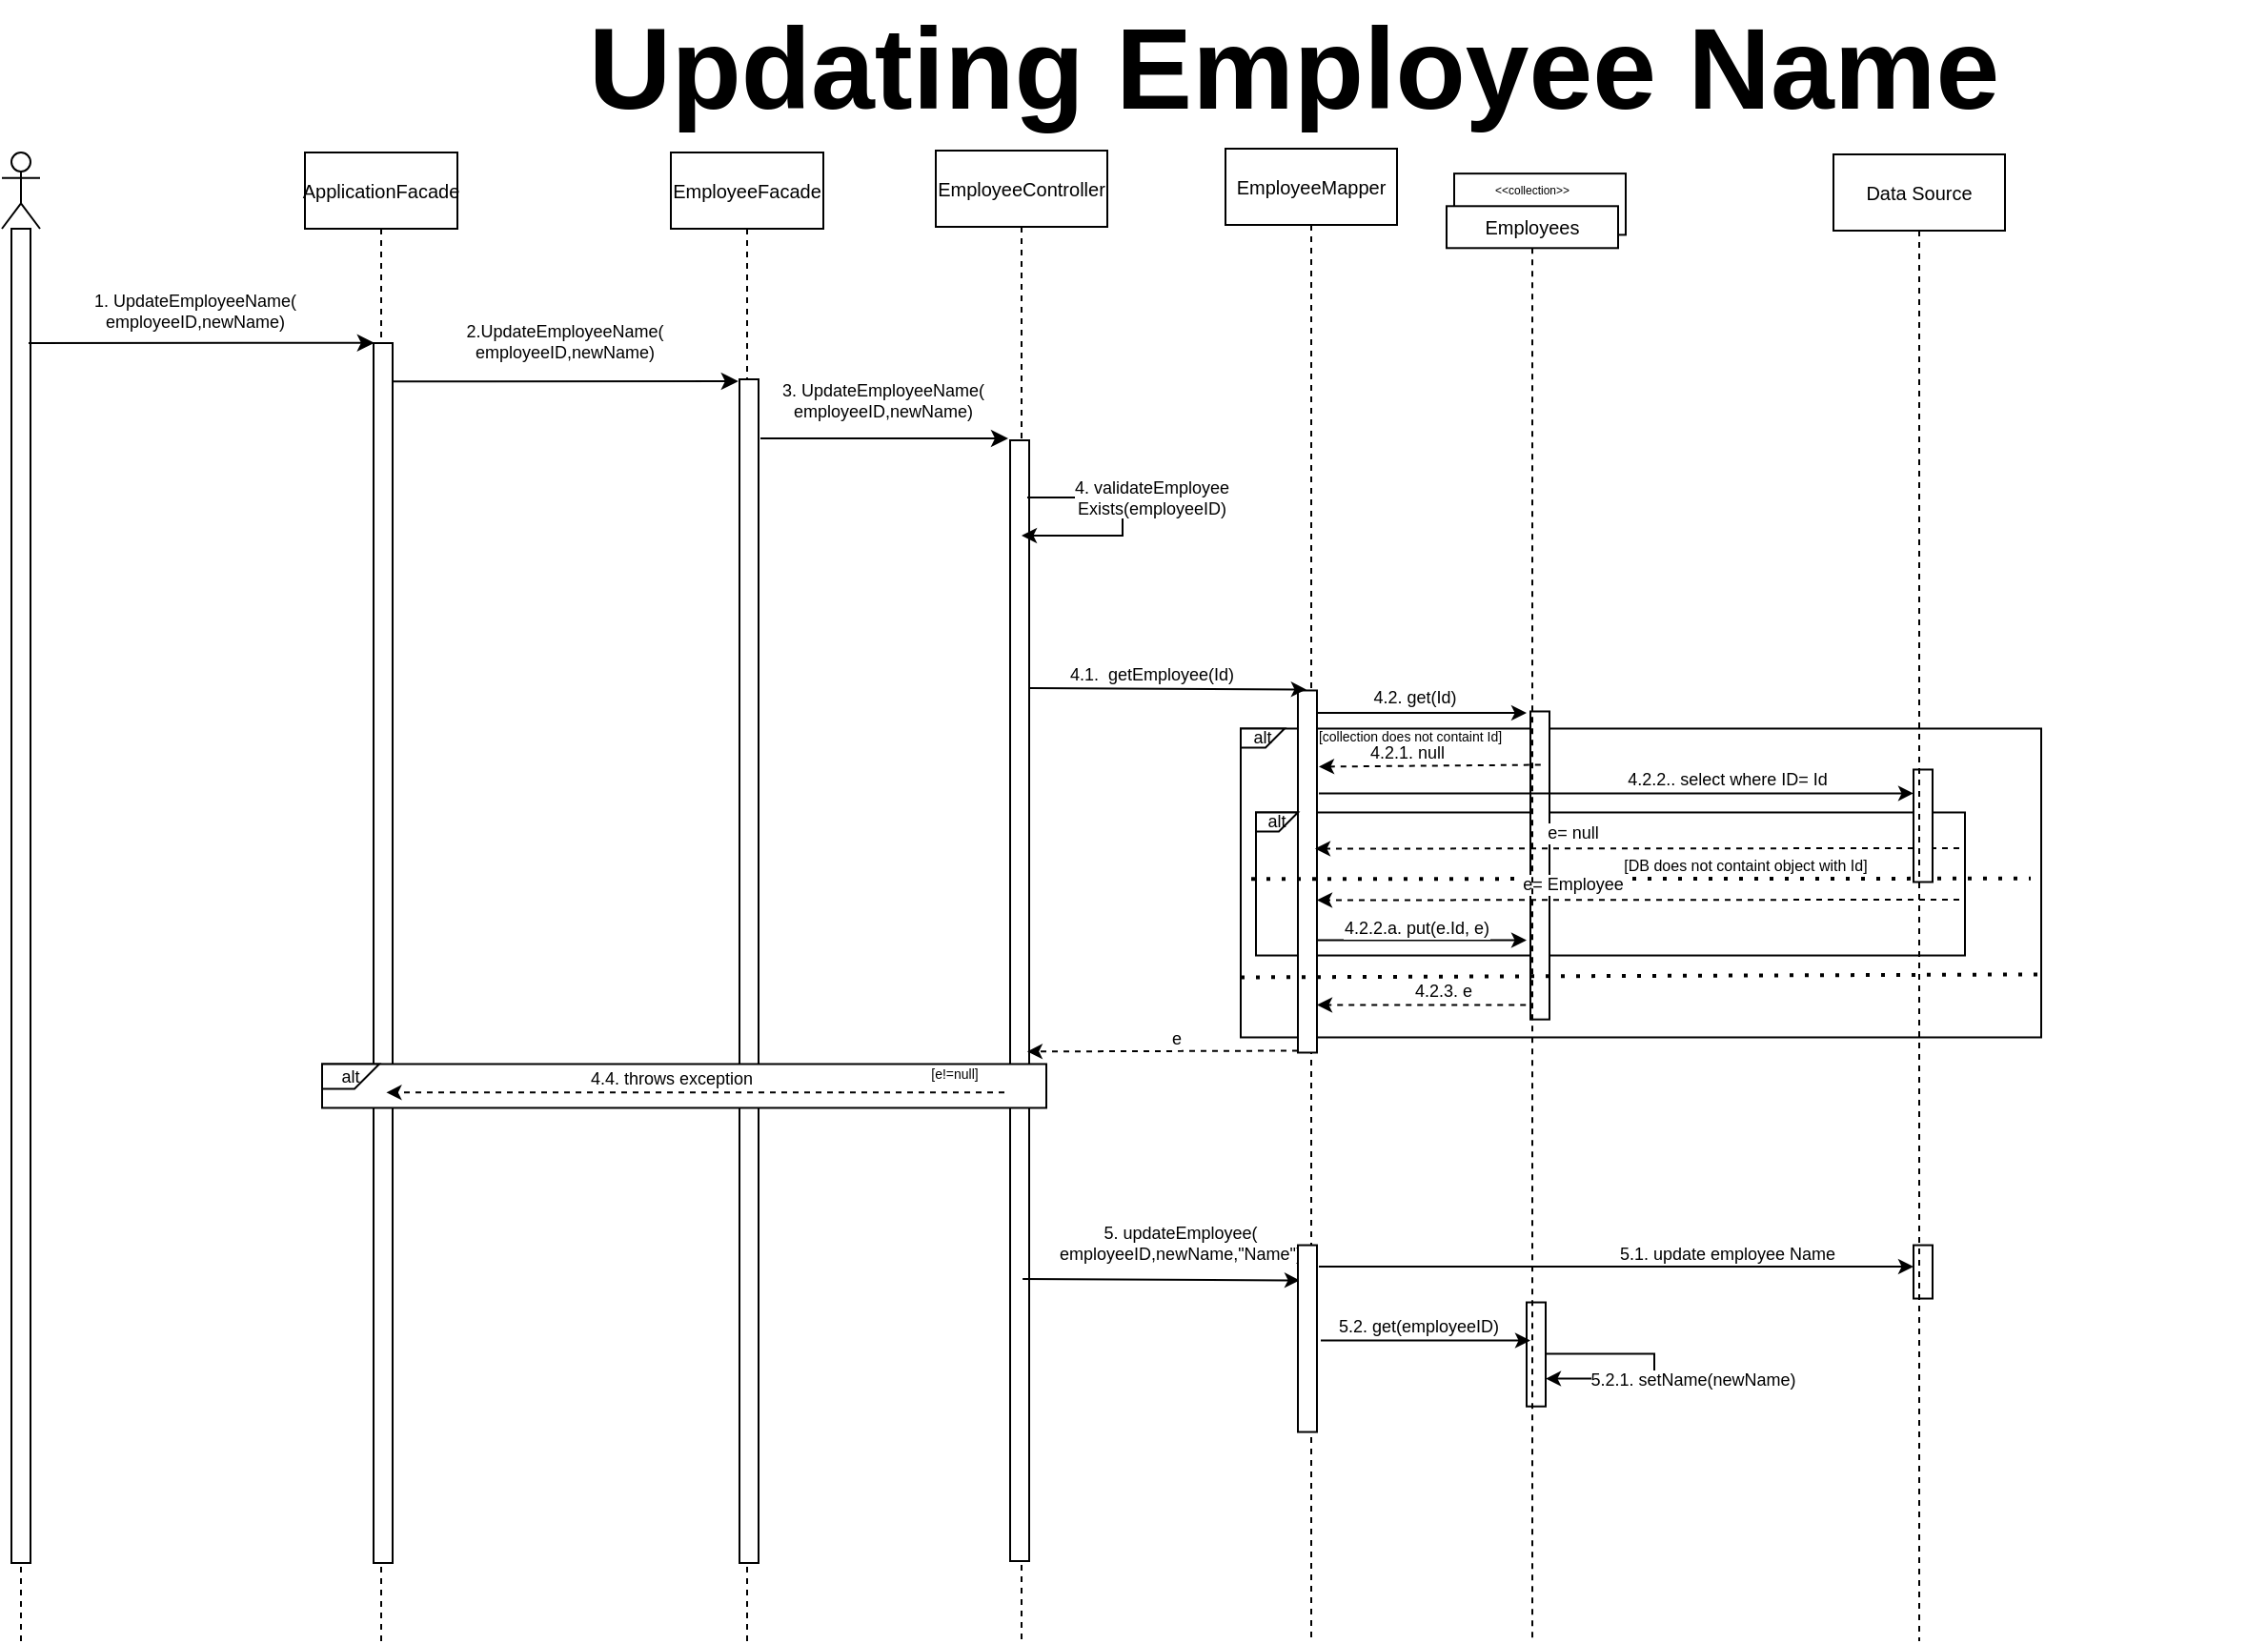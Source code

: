<mxfile version="20.0.0" type="device" pages="5"><diagram name="b update name" id="wDHwF9D2Js0i5UTmiUTJ"><mxGraphModel dx="1296" dy="450" grid="1" gridSize="10" guides="1" tooltips="1" connect="1" arrows="1" fold="1" page="1" pageScale="1" pageWidth="850" pageHeight="1100" math="0" shadow="0"><root><mxCell id="2HEWlymUT3dWagmlYKut-0"/><mxCell id="2HEWlymUT3dWagmlYKut-1" parent="2HEWlymUT3dWagmlYKut-0"/><mxCell id="2HEWlymUT3dWagmlYKut-2" value="" style="shape=umlLifeline;participant=umlActor;perimeter=lifelinePerimeter;whiteSpace=wrap;html=1;container=1;collapsible=0;recursiveResize=0;verticalAlign=top;spacingTop=36;outlineConnect=0;" vertex="1" parent="2HEWlymUT3dWagmlYKut-1"><mxGeometry x="52" y="99" width="20" height="781" as="geometry"/></mxCell><mxCell id="2HEWlymUT3dWagmlYKut-3" value="" style="points=[];perimeter=orthogonalPerimeter;rounded=0;shadow=0;strokeWidth=1;" vertex="1" parent="2HEWlymUT3dWagmlYKut-2"><mxGeometry x="5" y="40" width="10" height="700" as="geometry"/></mxCell><mxCell id="2HEWlymUT3dWagmlYKut-4" value="ApplicationFacade" style="shape=umlLifeline;perimeter=lifelinePerimeter;container=1;collapsible=0;recursiveResize=0;rounded=0;shadow=0;strokeWidth=1;fontSize=10;" vertex="1" parent="2HEWlymUT3dWagmlYKut-1"><mxGeometry x="211" y="99" width="80" height="781" as="geometry"/></mxCell><mxCell id="2HEWlymUT3dWagmlYKut-5" value="" style="points=[];perimeter=orthogonalPerimeter;rounded=0;shadow=0;strokeWidth=1;" vertex="1" parent="2HEWlymUT3dWagmlYKut-4"><mxGeometry x="36" y="100" width="10" height="640" as="geometry"/></mxCell><mxCell id="2HEWlymUT3dWagmlYKut-6" value="" style="endArrow=classic;html=1;rounded=0;fontSize=9;entryX=0.14;entryY=0.172;entryDx=0;entryDy=0;entryPerimeter=0;" edge="1" parent="2HEWlymUT3dWagmlYKut-1"><mxGeometry width="50" height="50" relative="1" as="geometry"><mxPoint x="66.0" y="199" as="sourcePoint"/><mxPoint x="247.4" y="198.88" as="targetPoint"/></mxGeometry></mxCell><mxCell id="2HEWlymUT3dWagmlYKut-7" value="1. UpdateEmployeeName(&lt;br&gt;employeeID,newName)" style="edgeLabel;html=1;align=center;verticalAlign=middle;resizable=0;points=[];fontSize=9;" vertex="1" connectable="0" parent="2HEWlymUT3dWagmlYKut-6"><mxGeometry x="-0.103" y="5" relative="1" as="geometry"><mxPoint x="5" y="-12" as="offset"/></mxGeometry></mxCell><mxCell id="2HEWlymUT3dWagmlYKut-8" value="EmployeeFacade" style="shape=umlLifeline;perimeter=lifelinePerimeter;container=1;collapsible=0;recursiveResize=0;rounded=0;shadow=0;strokeWidth=1;fontSize=10;" vertex="1" parent="2HEWlymUT3dWagmlYKut-1"><mxGeometry x="403" y="99" width="80" height="781" as="geometry"/></mxCell><mxCell id="2HEWlymUT3dWagmlYKut-9" value="" style="points=[];perimeter=orthogonalPerimeter;rounded=0;shadow=0;strokeWidth=1;" vertex="1" parent="2HEWlymUT3dWagmlYKut-8"><mxGeometry x="36" y="119" width="10" height="621" as="geometry"/></mxCell><mxCell id="2HEWlymUT3dWagmlYKut-10" value="" style="endArrow=classic;html=1;rounded=0;fontSize=9;entryX=0.14;entryY=0.172;entryDx=0;entryDy=0;entryPerimeter=0;" edge="1" parent="2HEWlymUT3dWagmlYKut-1"><mxGeometry width="50" height="50" relative="1" as="geometry"><mxPoint x="257" y="219.12" as="sourcePoint"/><mxPoint x="438.4" y="219" as="targetPoint"/></mxGeometry></mxCell><mxCell id="2HEWlymUT3dWagmlYKut-11" value="2.UpdateEmployeeName(&lt;br&gt;employeeID,newName)" style="edgeLabel;html=1;align=center;verticalAlign=middle;resizable=0;points=[];fontSize=9;" vertex="1" connectable="0" parent="2HEWlymUT3dWagmlYKut-10"><mxGeometry x="-0.103" y="5" relative="1" as="geometry"><mxPoint x="8" y="-16" as="offset"/></mxGeometry></mxCell><mxCell id="2HEWlymUT3dWagmlYKut-12" value="EmployeeController" style="shape=umlLifeline;perimeter=lifelinePerimeter;container=1;collapsible=0;recursiveResize=0;rounded=0;shadow=0;strokeWidth=1;fontSize=10;" vertex="1" parent="2HEWlymUT3dWagmlYKut-1"><mxGeometry x="542" y="98" width="90" height="782" as="geometry"/></mxCell><mxCell id="2HEWlymUT3dWagmlYKut-13" value="" style="points=[];perimeter=orthogonalPerimeter;rounded=0;shadow=0;strokeWidth=1;" vertex="1" parent="2HEWlymUT3dWagmlYKut-12"><mxGeometry x="39" y="152" width="10" height="588" as="geometry"/></mxCell><mxCell id="2HEWlymUT3dWagmlYKut-14" value="" style="endArrow=classic;html=1;rounded=0;fontSize=9;endSize=5;entryX=0.443;entryY=-0.038;entryDx=0;entryDy=0;entryPerimeter=0;" edge="1" parent="2HEWlymUT3dWagmlYKut-12"><mxGeometry width="50" height="50" relative="1" as="geometry"><mxPoint x="45.57" y="592" as="sourcePoint"/><mxPoint x="191.0" y="592.72" as="targetPoint"/></mxGeometry></mxCell><mxCell id="2HEWlymUT3dWagmlYKut-15" value="5.&amp;nbsp;updateEmployee(&lt;br&gt;employeeID,newName,&quot;Name&quot;)" style="edgeLabel;html=1;align=center;verticalAlign=middle;resizable=0;points=[];fontSize=9;" vertex="1" connectable="0" parent="2HEWlymUT3dWagmlYKut-14"><mxGeometry x="-0.264" y="-2" relative="1" as="geometry"><mxPoint x="29" y="-22" as="offset"/></mxGeometry></mxCell><mxCell id="2HEWlymUT3dWagmlYKut-16" value="" style="endArrow=classic;html=1;rounded=0;fontSize=9;" edge="1" parent="2HEWlymUT3dWagmlYKut-1"><mxGeometry width="50" height="50" relative="1" as="geometry"><mxPoint x="450" y="249" as="sourcePoint"/><mxPoint x="580" y="249" as="targetPoint"/></mxGeometry></mxCell><mxCell id="2HEWlymUT3dWagmlYKut-17" value="3. UpdateEmployeeName(&lt;br&gt;employeeID,newName)" style="edgeLabel;html=1;align=center;verticalAlign=middle;resizable=0;points=[];fontSize=9;" vertex="1" connectable="0" parent="2HEWlymUT3dWagmlYKut-16"><mxGeometry x="-0.103" y="5" relative="1" as="geometry"><mxPoint x="5" y="-15" as="offset"/></mxGeometry></mxCell><mxCell id="2HEWlymUT3dWagmlYKut-18" value="EmployeeMapper" style="shape=umlLifeline;perimeter=lifelinePerimeter;container=1;collapsible=0;recursiveResize=0;rounded=0;shadow=0;strokeWidth=1;fontSize=10;" vertex="1" parent="2HEWlymUT3dWagmlYKut-1"><mxGeometry x="694" y="97" width="90" height="783" as="geometry"/></mxCell><mxCell id="2HEWlymUT3dWagmlYKut-19" value="Updating Employee Name" style="text;html=1;strokeColor=none;fillColor=none;align=center;verticalAlign=middle;whiteSpace=wrap;rounded=0;shadow=0;labelBackgroundColor=#FFFFFF;labelBorderColor=none;fontFamily=Helvetica;fontSize=60;fontColor=default;fontStyle=1" vertex="1" parent="2HEWlymUT3dWagmlYKut-1"><mxGeometry x="220" y="40" width="1020" height="30" as="geometry"/></mxCell><mxCell id="2HEWlymUT3dWagmlYKut-20" value="" style="endArrow=classic;html=1;rounded=0;fontSize=9;endSize=5;" edge="1" parent="2HEWlymUT3dWagmlYKut-1" target="2HEWlymUT3dWagmlYKut-12"><mxGeometry width="50" height="50" relative="1" as="geometry"><mxPoint x="590" y="280" as="sourcePoint"/><mxPoint x="730" y="280" as="targetPoint"/><Array as="points"><mxPoint x="640" y="280"/><mxPoint x="640" y="300"/></Array></mxGeometry></mxCell><mxCell id="2HEWlymUT3dWagmlYKut-21" value="4.&amp;nbsp;validateEmployee&lt;br&gt;Exists(employeeID)" style="edgeLabel;html=1;align=center;verticalAlign=middle;resizable=0;points=[];fontSize=9;" vertex="1" connectable="0" parent="2HEWlymUT3dWagmlYKut-20"><mxGeometry x="-0.264" y="-2" relative="1" as="geometry"><mxPoint x="19" y="-2" as="offset"/></mxGeometry></mxCell><mxCell id="2HEWlymUT3dWagmlYKut-22" value="" style="rounded=0;whiteSpace=wrap;html=1;fontSize=9;container=0;" vertex="1" parent="2HEWlymUT3dWagmlYKut-1"><mxGeometry x="702" y="401.24" width="420" height="162" as="geometry"/></mxCell><mxCell id="2HEWlymUT3dWagmlYKut-23" value="" style="rounded=0;whiteSpace=wrap;html=1;fontSize=9;container=0;" vertex="1" parent="2HEWlymUT3dWagmlYKut-1"><mxGeometry x="710" y="445.24" width="372" height="75.03" as="geometry"/></mxCell><mxCell id="2HEWlymUT3dWagmlYKut-24" value="" style="points=[];perimeter=orthogonalPerimeter;rounded=0;shadow=0;strokeWidth=1;" vertex="1" parent="2HEWlymUT3dWagmlYKut-1"><mxGeometry x="854" y="392.24" width="10" height="161.59" as="geometry"/></mxCell><mxCell id="2HEWlymUT3dWagmlYKut-25" value="" style="rounded=0;whiteSpace=wrap;html=1;fontSize=9;container=0;" vertex="1" parent="2HEWlymUT3dWagmlYKut-1"><mxGeometry x="220" y="577.24" width="380" height="23" as="geometry"/></mxCell><mxCell id="2HEWlymUT3dWagmlYKut-26" value="&lt;font style=&quot;font-size: 9px&quot;&gt;alt&lt;/font&gt;" style="shape=card;whiteSpace=wrap;html=1;size=20;direction=west;container=0;fontSize=6;" vertex="1" parent="2HEWlymUT3dWagmlYKut-1"><mxGeometry x="702" y="401.24" width="23" height="10" as="geometry"/></mxCell><mxCell id="2HEWlymUT3dWagmlYKut-27" value="" style="points=[];perimeter=orthogonalPerimeter;rounded=0;shadow=0;strokeWidth=1;" vertex="1" parent="2HEWlymUT3dWagmlYKut-1"><mxGeometry x="732" y="381.24" width="10" height="190" as="geometry"/></mxCell><mxCell id="2HEWlymUT3dWagmlYKut-28" value="" style="endArrow=classic;html=1;rounded=0;fontSize=9;endSize=5;entryX=0.443;entryY=-0.038;entryDx=0;entryDy=0;entryPerimeter=0;" edge="1" parent="2HEWlymUT3dWagmlYKut-1"><mxGeometry width="50" height="50" relative="1" as="geometry"><mxPoint x="591" y="380.0" as="sourcePoint"/><mxPoint x="736.43" y="380.72" as="targetPoint"/></mxGeometry></mxCell><mxCell id="2HEWlymUT3dWagmlYKut-29" value="4.1.&amp;nbsp; getEmployee(Id)" style="edgeLabel;html=1;align=center;verticalAlign=middle;resizable=0;points=[];fontSize=9;" vertex="1" connectable="0" parent="2HEWlymUT3dWagmlYKut-28"><mxGeometry x="-0.264" y="-2" relative="1" as="geometry"><mxPoint x="10" y="-10" as="offset"/></mxGeometry></mxCell><mxCell id="2HEWlymUT3dWagmlYKut-30" value="" style="endArrow=classic;html=1;rounded=0;fontSize=9;endSize=5;dashed=1;exitX=0.74;exitY=0.662;exitDx=0;exitDy=0;exitPerimeter=0;" edge="1" parent="2HEWlymUT3dWagmlYKut-1"><mxGeometry width="50" height="50" relative="1" as="geometry"><mxPoint x="859.4" y="420.243" as="sourcePoint"/><mxPoint x="743.0" y="421.24" as="targetPoint"/></mxGeometry></mxCell><mxCell id="2HEWlymUT3dWagmlYKut-31" value="4.2.1. null" style="edgeLabel;html=1;align=center;verticalAlign=middle;resizable=0;points=[];fontSize=9;" vertex="1" connectable="0" parent="2HEWlymUT3dWagmlYKut-30"><mxGeometry x="0.223" relative="1" as="geometry"><mxPoint y="-7" as="offset"/></mxGeometry></mxCell><mxCell id="2HEWlymUT3dWagmlYKut-32" value="" style="endArrow=classic;html=1;rounded=0;fontSize=9;endSize=5;" edge="1" parent="2HEWlymUT3dWagmlYKut-1"><mxGeometry width="50" height="50" relative="1" as="geometry"><mxPoint x="742" y="512.27" as="sourcePoint"/><mxPoint x="852" y="512.27" as="targetPoint"/></mxGeometry></mxCell><mxCell id="2HEWlymUT3dWagmlYKut-33" value="4.2.2.a. put(e.Id, e)" style="edgeLabel;html=1;align=center;verticalAlign=middle;resizable=0;points=[];fontSize=9;" vertex="1" connectable="0" parent="2HEWlymUT3dWagmlYKut-32"><mxGeometry x="-0.14" y="3" relative="1" as="geometry"><mxPoint x="4" y="-4" as="offset"/></mxGeometry></mxCell><mxCell id="2HEWlymUT3dWagmlYKut-34" value="" style="endArrow=classic;html=1;rounded=0;fontSize=9;endSize=5;" edge="1" parent="2HEWlymUT3dWagmlYKut-1"><mxGeometry width="50" height="50" relative="1" as="geometry"><mxPoint x="742" y="393.04" as="sourcePoint"/><mxPoint x="852" y="393.04" as="targetPoint"/></mxGeometry></mxCell><mxCell id="2HEWlymUT3dWagmlYKut-35" value="4.2. get(Id)" style="edgeLabel;html=1;align=center;verticalAlign=middle;resizable=0;points=[];fontSize=9;" vertex="1" connectable="0" parent="2HEWlymUT3dWagmlYKut-34"><mxGeometry x="-0.264" y="-2" relative="1" as="geometry"><mxPoint x="10" y="-10" as="offset"/></mxGeometry></mxCell><mxCell id="2HEWlymUT3dWagmlYKut-36" value="" style="endArrow=classic;html=1;rounded=0;fontSize=9;endSize=5;" edge="1" parent="2HEWlymUT3dWagmlYKut-1" target="2HEWlymUT3dWagmlYKut-55"><mxGeometry width="50" height="50" relative="1" as="geometry"><mxPoint x="743.0" y="435.24" as="sourcePoint"/><mxPoint x="193" y="145.24" as="targetPoint"/></mxGeometry></mxCell><mxCell id="2HEWlymUT3dWagmlYKut-37" value="4.2.2.. select where ID= Id" style="edgeLabel;html=1;align=center;verticalAlign=middle;resizable=0;points=[];fontSize=9;" vertex="1" connectable="0" parent="2HEWlymUT3dWagmlYKut-36"><mxGeometry x="-0.141" y="2" relative="1" as="geometry"><mxPoint x="80" y="-5" as="offset"/></mxGeometry></mxCell><mxCell id="2HEWlymUT3dWagmlYKut-38" value="&lt;font style=&quot;font-size: 9px&quot;&gt;alt&lt;/font&gt;" style="shape=card;whiteSpace=wrap;html=1;size=20;direction=west;container=0;fontSize=9;" vertex="1" parent="2HEWlymUT3dWagmlYKut-1"><mxGeometry x="710" y="445.24" width="22" height="10" as="geometry"/></mxCell><mxCell id="2HEWlymUT3dWagmlYKut-39" value="" style="endArrow=classic;html=1;rounded=0;fontSize=9;endSize=5;dashed=1;" edge="1" parent="2HEWlymUT3dWagmlYKut-1"><mxGeometry width="50" height="50" relative="1" as="geometry"><mxPoint x="1079" y="464" as="sourcePoint"/><mxPoint x="741" y="464.24" as="targetPoint"/></mxGeometry></mxCell><mxCell id="2HEWlymUT3dWagmlYKut-40" value="e= null" style="edgeLabel;html=1;align=center;verticalAlign=middle;resizable=0;points=[];fontSize=9;" vertex="1" connectable="0" parent="2HEWlymUT3dWagmlYKut-39"><mxGeometry x="-0.182" relative="1" as="geometry"><mxPoint x="-65" y="-8" as="offset"/></mxGeometry></mxCell><mxCell id="2HEWlymUT3dWagmlYKut-41" value="" style="endArrow=none;dashed=1;html=1;dashPattern=1 3;strokeWidth=2;rounded=0;fontSize=9;endSize=5;exitX=0;exitY=0.5;exitDx=0;exitDy=0;" edge="1" parent="2HEWlymUT3dWagmlYKut-1"><mxGeometry width="50" height="50" relative="1" as="geometry"><mxPoint x="707.5" y="480.14" as="sourcePoint"/><mxPoint x="1116.5" y="479.9" as="targetPoint"/></mxGeometry></mxCell><mxCell id="2HEWlymUT3dWagmlYKut-42" value="" style="endArrow=classic;html=1;rounded=0;fontSize=9;endSize=5;dashed=1;" edge="1" parent="2HEWlymUT3dWagmlYKut-1"><mxGeometry width="50" height="50" relative="1" as="geometry"><mxPoint x="1079" y="491.0" as="sourcePoint"/><mxPoint x="742" y="491.24" as="targetPoint"/></mxGeometry></mxCell><mxCell id="2HEWlymUT3dWagmlYKut-43" value="e= Employee" style="edgeLabel;html=1;align=center;verticalAlign=middle;resizable=0;points=[];fontSize=9;" vertex="1" connectable="0" parent="2HEWlymUT3dWagmlYKut-42"><mxGeometry x="-0.182" relative="1" as="geometry"><mxPoint x="-65" y="-8" as="offset"/></mxGeometry></mxCell><mxCell id="2HEWlymUT3dWagmlYKut-44" value="" style="endArrow=classic;html=1;rounded=0;fontSize=9;endSize=5;dashed=1;exitX=0.062;exitY=0.993;exitDx=0;exitDy=0;exitPerimeter=0;" edge="1" parent="2HEWlymUT3dWagmlYKut-1"><mxGeometry width="50" height="50" relative="1" as="geometry"><mxPoint x="851.62" y="546.249" as="sourcePoint"/><mxPoint x="742" y="546.24" as="targetPoint"/></mxGeometry></mxCell><mxCell id="2HEWlymUT3dWagmlYKut-45" value="4.2.3. e" style="edgeLabel;html=1;align=center;verticalAlign=middle;resizable=0;points=[];fontSize=9;" vertex="1" connectable="0" parent="2HEWlymUT3dWagmlYKut-44"><mxGeometry x="0.223" relative="1" as="geometry"><mxPoint x="23" y="-7" as="offset"/></mxGeometry></mxCell><mxCell id="2HEWlymUT3dWagmlYKut-46" value="" style="endArrow=none;dashed=1;html=1;dashPattern=1 3;strokeWidth=2;rounded=0;fontSize=9;endSize=5;exitX=0;exitY=0.75;exitDx=0;exitDy=0;entryX=1.008;entryY=0.796;entryDx=0;entryDy=0;entryPerimeter=0;" edge="1" parent="2HEWlymUT3dWagmlYKut-1" target="2HEWlymUT3dWagmlYKut-22"><mxGeometry width="50" height="50" relative="1" as="geometry"><mxPoint x="702" y="531.74" as="sourcePoint"/><mxPoint x="-478" y="241.74" as="targetPoint"/></mxGeometry></mxCell><mxCell id="2HEWlymUT3dWagmlYKut-47" value="[collection does not containt Id]" style="text;html=1;strokeColor=none;fillColor=none;align=center;verticalAlign=middle;whiteSpace=wrap;rounded=0;fontSize=7;" vertex="1" parent="2HEWlymUT3dWagmlYKut-1"><mxGeometry x="726" y="401.24" width="130" height="10" as="geometry"/></mxCell><mxCell id="2HEWlymUT3dWagmlYKut-48" value="&lt;font style=&quot;font-size: 8px&quot;&gt;[DB does not containt object with Id]&lt;/font&gt;" style="text;html=1;strokeColor=none;fillColor=none;align=center;verticalAlign=middle;whiteSpace=wrap;rounded=0;fontSize=6.8;" vertex="1" parent="2HEWlymUT3dWagmlYKut-1"><mxGeometry x="899" y="468.04" width="136" height="10" as="geometry"/></mxCell><mxCell id="2HEWlymUT3dWagmlYKut-49" value="&lt;font style=&quot;font-size: 9px&quot;&gt;alt&lt;/font&gt;" style="shape=card;whiteSpace=wrap;html=1;size=20;direction=west;container=0;fontSize=6.8;" vertex="1" parent="2HEWlymUT3dWagmlYKut-1"><mxGeometry x="220" y="577.24" width="30" height="13" as="geometry"/></mxCell><mxCell id="2HEWlymUT3dWagmlYKut-50" value="" style="endArrow=classic;html=1;rounded=0;fontSize=9;endSize=5;dashed=1;entryX=0.871;entryY=0.454;entryDx=0;entryDy=0;entryPerimeter=0;" edge="1" parent="2HEWlymUT3dWagmlYKut-1"><mxGeometry width="50" height="50" relative="1" as="geometry"><mxPoint x="578.0" y="592.18" as="sourcePoint"/><mxPoint x="253.71" y="592.18" as="targetPoint"/></mxGeometry></mxCell><mxCell id="2HEWlymUT3dWagmlYKut-51" value="4.4. throws exception" style="edgeLabel;html=1;align=center;verticalAlign=middle;resizable=0;points=[];fontSize=9;" vertex="1" connectable="0" parent="2HEWlymUT3dWagmlYKut-50"><mxGeometry x="0.223" relative="1" as="geometry"><mxPoint x="23" y="-7" as="offset"/></mxGeometry></mxCell><mxCell id="2HEWlymUT3dWagmlYKut-52" value="[e!=null]" style="text;html=1;strokeColor=none;fillColor=none;align=center;verticalAlign=middle;whiteSpace=wrap;rounded=0;fontSize=7;" vertex="1" parent="2HEWlymUT3dWagmlYKut-1"><mxGeometry x="523" y="578.24" width="58" height="10" as="geometry"/></mxCell><mxCell id="2HEWlymUT3dWagmlYKut-53" value="" style="endArrow=classic;html=1;rounded=0;fontSize=9;endSize=5;dashed=1;" edge="1" parent="2HEWlymUT3dWagmlYKut-1"><mxGeometry width="50" height="50" relative="1" as="geometry"><mxPoint x="732" y="570.24" as="sourcePoint"/><mxPoint x="589.929" y="570.679" as="targetPoint"/></mxGeometry></mxCell><mxCell id="2HEWlymUT3dWagmlYKut-54" value="e" style="edgeLabel;html=1;align=center;verticalAlign=middle;resizable=0;points=[];fontSize=9;" vertex="1" connectable="0" parent="2HEWlymUT3dWagmlYKut-53"><mxGeometry x="0.223" relative="1" as="geometry"><mxPoint x="23" y="-7" as="offset"/></mxGeometry></mxCell><mxCell id="2HEWlymUT3dWagmlYKut-55" value="" style="points=[];perimeter=orthogonalPerimeter;rounded=0;shadow=0;strokeWidth=1;" vertex="1" parent="2HEWlymUT3dWagmlYKut-1"><mxGeometry x="1055" y="422.74" width="10" height="59" as="geometry"/></mxCell><mxCell id="2HEWlymUT3dWagmlYKut-56" value="" style="points=[];perimeter=orthogonalPerimeter;rounded=0;shadow=0;strokeWidth=1;" vertex="1" parent="2HEWlymUT3dWagmlYKut-1"><mxGeometry x="1055" y="672.27" width="10" height="28" as="geometry"/></mxCell><mxCell id="2HEWlymUT3dWagmlYKut-57" value="" style="points=[];perimeter=orthogonalPerimeter;rounded=0;shadow=0;strokeWidth=1;" vertex="1" parent="2HEWlymUT3dWagmlYKut-1"><mxGeometry x="852" y="702.27" width="10" height="54.59" as="geometry"/></mxCell><mxCell id="2HEWlymUT3dWagmlYKut-58" value="" style="points=[];perimeter=orthogonalPerimeter;rounded=0;shadow=0;strokeWidth=1;" vertex="1" parent="2HEWlymUT3dWagmlYKut-1"><mxGeometry x="732" y="672.27" width="10" height="98" as="geometry"/></mxCell><mxCell id="2HEWlymUT3dWagmlYKut-59" value="" style="endArrow=classic;html=1;rounded=0;fontSize=9;endSize=5;" edge="1" parent="2HEWlymUT3dWagmlYKut-1"><mxGeometry width="50" height="50" relative="1" as="geometry"><mxPoint x="743.0" y="683.5" as="sourcePoint"/><mxPoint x="1055.0" y="683.5" as="targetPoint"/></mxGeometry></mxCell><mxCell id="2HEWlymUT3dWagmlYKut-60" value="5.1. update employee Name" style="edgeLabel;html=1;align=center;verticalAlign=middle;resizable=0;points=[];fontSize=9;" vertex="1" connectable="0" parent="2HEWlymUT3dWagmlYKut-59"><mxGeometry x="-0.141" y="2" relative="1" as="geometry"><mxPoint x="80" y="-5" as="offset"/></mxGeometry></mxCell><mxCell id="2HEWlymUT3dWagmlYKut-61" value="" style="endArrow=classic;html=1;rounded=0;fontSize=9;endSize=5;" edge="1" parent="2HEWlymUT3dWagmlYKut-1"><mxGeometry width="50" height="50" relative="1" as="geometry"><mxPoint x="744" y="722.27" as="sourcePoint"/><mxPoint x="854" y="722.27" as="targetPoint"/></mxGeometry></mxCell><mxCell id="2HEWlymUT3dWagmlYKut-62" value="5.2. get(employeeID)" style="edgeLabel;html=1;align=center;verticalAlign=middle;resizable=0;points=[];fontSize=9;" vertex="1" connectable="0" parent="2HEWlymUT3dWagmlYKut-61"><mxGeometry x="-0.264" y="-2" relative="1" as="geometry"><mxPoint x="10" y="-10" as="offset"/></mxGeometry></mxCell><mxCell id="2HEWlymUT3dWagmlYKut-63" value="" style="endArrow=classic;html=1;rounded=0;fontSize=9;endSize=5;" edge="1" parent="2HEWlymUT3dWagmlYKut-1"><mxGeometry width="50" height="50" relative="1" as="geometry"><mxPoint x="862" y="729.22" as="sourcePoint"/><mxPoint x="862" y="742.27" as="targetPoint"/><Array as="points"><mxPoint x="919" y="729.27"/><mxPoint x="919" y="742.27"/></Array></mxGeometry></mxCell><mxCell id="2HEWlymUT3dWagmlYKut-64" value="5.2.1. setName(newName)" style="edgeLabel;html=1;align=center;verticalAlign=middle;resizable=0;points=[];fontSize=9;" vertex="1" connectable="0" parent="2HEWlymUT3dWagmlYKut-63"><mxGeometry x="-0.264" y="-2" relative="1" as="geometry"><mxPoint x="30" y="11" as="offset"/></mxGeometry></mxCell><mxCell id="2HEWlymUT3dWagmlYKut-65" value="" style="html=1;fontSize=9;" vertex="1" parent="2HEWlymUT3dWagmlYKut-1"><mxGeometry x="814" y="110.059" width="90" height="32.146" as="geometry"/></mxCell><mxCell id="2HEWlymUT3dWagmlYKut-66" value="Employees" style="shape=umlLifeline;perimeter=lifelinePerimeter;container=1;collapsible=0;recursiveResize=0;rounded=0;shadow=0;strokeWidth=1;fontSize=10;size=22;" vertex="1" parent="2HEWlymUT3dWagmlYKut-1"><mxGeometry x="810" y="127.15" width="90" height="752.85" as="geometry"/></mxCell><mxCell id="2HEWlymUT3dWagmlYKut-67" value="&amp;lt;&amp;lt;collection&amp;gt;&amp;gt;" style="text;html=1;strokeColor=none;fillColor=none;align=center;verticalAlign=middle;whiteSpace=wrap;rounded=0;fontSize=6;" vertex="1" parent="2HEWlymUT3dWagmlYKut-1"><mxGeometry x="825" y="103.517" width="60" height="30.167" as="geometry"/></mxCell><mxCell id="2HEWlymUT3dWagmlYKut-68" value="Data Source" style="shape=umlLifeline;perimeter=lifelinePerimeter;container=1;collapsible=0;recursiveResize=0;rounded=0;shadow=0;strokeWidth=1;fontSize=10;" vertex="1" parent="2HEWlymUT3dWagmlYKut-1"><mxGeometry x="1013" y="100" width="90" height="780" as="geometry"/></mxCell></root></mxGraphModel></diagram><diagram name="b update salary" id="HRuf9jX0ElxY6UxHVyf-"><mxGraphModel dx="1525" dy="529" grid="1" gridSize="10" guides="1" tooltips="1" connect="1" arrows="1" fold="1" page="1" pageScale="1" pageWidth="850" pageHeight="1100" math="0" shadow="0"><root><mxCell id="1sQcxSet66rYRp2imV5M-0"/><mxCell id="1sQcxSet66rYRp2imV5M-1" parent="1sQcxSet66rYRp2imV5M-0"/><mxCell id="aYnY2FXtU_3Fiuq9Yd9e-0" value="" style="shape=umlLifeline;participant=umlActor;perimeter=lifelinePerimeter;whiteSpace=wrap;html=1;container=1;collapsible=0;recursiveResize=0;verticalAlign=top;spacingTop=36;outlineConnect=0;" parent="1sQcxSet66rYRp2imV5M-1" vertex="1"><mxGeometry x="52" y="99" width="20" height="781" as="geometry"/></mxCell><mxCell id="aYnY2FXtU_3Fiuq9Yd9e-1" value="" style="points=[];perimeter=orthogonalPerimeter;rounded=0;shadow=0;strokeWidth=1;" parent="aYnY2FXtU_3Fiuq9Yd9e-0" vertex="1"><mxGeometry x="5" y="40" width="10" height="700" as="geometry"/></mxCell><mxCell id="aYnY2FXtU_3Fiuq9Yd9e-2" value="ApplicationFacade" style="shape=umlLifeline;perimeter=lifelinePerimeter;container=1;collapsible=0;recursiveResize=0;rounded=0;shadow=0;strokeWidth=1;fontSize=10;" parent="1sQcxSet66rYRp2imV5M-1" vertex="1"><mxGeometry x="211" y="99" width="80" height="781" as="geometry"/></mxCell><mxCell id="aYnY2FXtU_3Fiuq9Yd9e-3" value="" style="points=[];perimeter=orthogonalPerimeter;rounded=0;shadow=0;strokeWidth=1;" parent="aYnY2FXtU_3Fiuq9Yd9e-2" vertex="1"><mxGeometry x="36" y="100" width="10" height="640" as="geometry"/></mxCell><mxCell id="aYnY2FXtU_3Fiuq9Yd9e-4" value="" style="endArrow=classic;html=1;rounded=0;fontSize=9;entryX=0.14;entryY=0.172;entryDx=0;entryDy=0;entryPerimeter=0;" parent="1sQcxSet66rYRp2imV5M-1" edge="1"><mxGeometry width="50" height="50" relative="1" as="geometry"><mxPoint x="66.0" y="199" as="sourcePoint"/><mxPoint x="247.4" y="198.88" as="targetPoint"/></mxGeometry></mxCell><mxCell id="aYnY2FXtU_3Fiuq9Yd9e-5" value="1. UpdateEmployeeSalary(&lt;br&gt;employeeID,newSalary)" style="edgeLabel;html=1;align=center;verticalAlign=middle;resizable=0;points=[];fontSize=9;" parent="aYnY2FXtU_3Fiuq9Yd9e-4" vertex="1" connectable="0"><mxGeometry x="-0.103" y="5" relative="1" as="geometry"><mxPoint x="5" y="-12" as="offset"/></mxGeometry></mxCell><mxCell id="aYnY2FXtU_3Fiuq9Yd9e-6" value="EmployeeFacade" style="shape=umlLifeline;perimeter=lifelinePerimeter;container=1;collapsible=0;recursiveResize=0;rounded=0;shadow=0;strokeWidth=1;fontSize=10;" parent="1sQcxSet66rYRp2imV5M-1" vertex="1"><mxGeometry x="403" y="99" width="80" height="781" as="geometry"/></mxCell><mxCell id="aYnY2FXtU_3Fiuq9Yd9e-7" value="" style="points=[];perimeter=orthogonalPerimeter;rounded=0;shadow=0;strokeWidth=1;" parent="aYnY2FXtU_3Fiuq9Yd9e-6" vertex="1"><mxGeometry x="36" y="119" width="10" height="621" as="geometry"/></mxCell><mxCell id="aYnY2FXtU_3Fiuq9Yd9e-8" value="" style="endArrow=classic;html=1;rounded=0;fontSize=9;entryX=0.14;entryY=0.172;entryDx=0;entryDy=0;entryPerimeter=0;" parent="1sQcxSet66rYRp2imV5M-1" edge="1"><mxGeometry width="50" height="50" relative="1" as="geometry"><mxPoint x="257" y="219.12" as="sourcePoint"/><mxPoint x="438.4" y="219" as="targetPoint"/></mxGeometry></mxCell><mxCell id="aYnY2FXtU_3Fiuq9Yd9e-9" value="2.UpdateEmployeeSalary(&lt;br&gt;employeeID,newSalary)" style="edgeLabel;html=1;align=center;verticalAlign=middle;resizable=0;points=[];fontSize=9;" parent="aYnY2FXtU_3Fiuq9Yd9e-8" vertex="1" connectable="0"><mxGeometry x="-0.103" y="5" relative="1" as="geometry"><mxPoint x="8" y="-16" as="offset"/></mxGeometry></mxCell><mxCell id="aYnY2FXtU_3Fiuq9Yd9e-10" value="EmployeeController" style="shape=umlLifeline;perimeter=lifelinePerimeter;container=1;collapsible=0;recursiveResize=0;rounded=0;shadow=0;strokeWidth=1;fontSize=10;" parent="1sQcxSet66rYRp2imV5M-1" vertex="1"><mxGeometry x="542" y="98" width="90" height="782" as="geometry"/></mxCell><mxCell id="aYnY2FXtU_3Fiuq9Yd9e-11" value="" style="points=[];perimeter=orthogonalPerimeter;rounded=0;shadow=0;strokeWidth=1;" parent="aYnY2FXtU_3Fiuq9Yd9e-10" vertex="1"><mxGeometry x="39" y="152" width="10" height="588" as="geometry"/></mxCell><mxCell id="aYnY2FXtU_3Fiuq9Yd9e-12" value="" style="endArrow=classic;html=1;rounded=0;fontSize=9;endSize=5;entryX=0.443;entryY=-0.038;entryDx=0;entryDy=0;entryPerimeter=0;" parent="aYnY2FXtU_3Fiuq9Yd9e-10" edge="1"><mxGeometry width="50" height="50" relative="1" as="geometry"><mxPoint x="45.57" y="592" as="sourcePoint"/><mxPoint x="191.0" y="592.72" as="targetPoint"/></mxGeometry></mxCell><mxCell id="aYnY2FXtU_3Fiuq9Yd9e-13" value="5.&amp;nbsp;updateEmployee(&lt;br&gt;employeeID,newSalary,&quot;Salary&quot;)" style="edgeLabel;html=1;align=center;verticalAlign=middle;resizable=0;points=[];fontSize=9;" parent="aYnY2FXtU_3Fiuq9Yd9e-12" vertex="1" connectable="0"><mxGeometry x="-0.264" y="-2" relative="1" as="geometry"><mxPoint x="29" y="-22" as="offset"/></mxGeometry></mxCell><mxCell id="aYnY2FXtU_3Fiuq9Yd9e-14" value="" style="endArrow=classic;html=1;rounded=0;fontSize=9;" parent="1sQcxSet66rYRp2imV5M-1" edge="1"><mxGeometry width="50" height="50" relative="1" as="geometry"><mxPoint x="450" y="249" as="sourcePoint"/><mxPoint x="580" y="249" as="targetPoint"/></mxGeometry></mxCell><mxCell id="aYnY2FXtU_3Fiuq9Yd9e-15" value="3. UpdateEmployeeSalary(&lt;br&gt;employeeID,newSalary)" style="edgeLabel;html=1;align=center;verticalAlign=middle;resizable=0;points=[];fontSize=9;" parent="aYnY2FXtU_3Fiuq9Yd9e-14" vertex="1" connectable="0"><mxGeometry x="-0.103" y="5" relative="1" as="geometry"><mxPoint x="5" y="-15" as="offset"/></mxGeometry></mxCell><mxCell id="aYnY2FXtU_3Fiuq9Yd9e-16" value="EmployeeMapper" style="shape=umlLifeline;perimeter=lifelinePerimeter;container=1;collapsible=0;recursiveResize=0;rounded=0;shadow=0;strokeWidth=1;fontSize=10;" parent="1sQcxSet66rYRp2imV5M-1" vertex="1"><mxGeometry x="694" y="97" width="90" height="783" as="geometry"/></mxCell><mxCell id="aYnY2FXtU_3Fiuq9Yd9e-17" value="Updating Employee Salary" style="text;html=1;strokeColor=none;fillColor=none;align=center;verticalAlign=middle;whiteSpace=wrap;rounded=0;shadow=0;labelBackgroundColor=#FFFFFF;labelBorderColor=none;fontFamily=Helvetica;fontSize=60;fontColor=default;fontStyle=1" parent="1sQcxSet66rYRp2imV5M-1" vertex="1"><mxGeometry x="220" y="40" width="1020" height="30" as="geometry"/></mxCell><mxCell id="aYnY2FXtU_3Fiuq9Yd9e-18" value="" style="endArrow=classic;html=1;rounded=0;fontSize=9;endSize=5;" parent="1sQcxSet66rYRp2imV5M-1" target="aYnY2FXtU_3Fiuq9Yd9e-10" edge="1"><mxGeometry width="50" height="50" relative="1" as="geometry"><mxPoint x="590" y="280" as="sourcePoint"/><mxPoint x="730" y="280" as="targetPoint"/><Array as="points"><mxPoint x="640" y="280"/><mxPoint x="640" y="300"/></Array></mxGeometry></mxCell><mxCell id="aYnY2FXtU_3Fiuq9Yd9e-19" value="4.&amp;nbsp;validateEmployee&lt;br&gt;Exists(employeeID)" style="edgeLabel;html=1;align=center;verticalAlign=middle;resizable=0;points=[];fontSize=9;" parent="aYnY2FXtU_3Fiuq9Yd9e-18" vertex="1" connectable="0"><mxGeometry x="-0.264" y="-2" relative="1" as="geometry"><mxPoint x="19" y="-2" as="offset"/></mxGeometry></mxCell><mxCell id="aYnY2FXtU_3Fiuq9Yd9e-20" value="" style="rounded=0;whiteSpace=wrap;html=1;fontSize=9;container=0;" parent="1sQcxSet66rYRp2imV5M-1" vertex="1"><mxGeometry x="702" y="401.24" width="420" height="162" as="geometry"/></mxCell><mxCell id="aYnY2FXtU_3Fiuq9Yd9e-21" value="" style="rounded=0;whiteSpace=wrap;html=1;fontSize=9;container=0;" parent="1sQcxSet66rYRp2imV5M-1" vertex="1"><mxGeometry x="710" y="445.24" width="372" height="75.03" as="geometry"/></mxCell><mxCell id="aYnY2FXtU_3Fiuq9Yd9e-22" value="" style="points=[];perimeter=orthogonalPerimeter;rounded=0;shadow=0;strokeWidth=1;" parent="1sQcxSet66rYRp2imV5M-1" vertex="1"><mxGeometry x="854" y="392.24" width="10" height="161.59" as="geometry"/></mxCell><mxCell id="aYnY2FXtU_3Fiuq9Yd9e-23" value="" style="rounded=0;whiteSpace=wrap;html=1;fontSize=9;container=0;" parent="1sQcxSet66rYRp2imV5M-1" vertex="1"><mxGeometry x="220" y="577.24" width="380" height="23" as="geometry"/></mxCell><mxCell id="aYnY2FXtU_3Fiuq9Yd9e-24" value="&lt;font style=&quot;font-size: 9px&quot;&gt;alt&lt;/font&gt;" style="shape=card;whiteSpace=wrap;html=1;size=20;direction=west;container=0;fontSize=6;" parent="1sQcxSet66rYRp2imV5M-1" vertex="1"><mxGeometry x="702" y="401.24" width="23" height="10" as="geometry"/></mxCell><mxCell id="aYnY2FXtU_3Fiuq9Yd9e-25" value="" style="points=[];perimeter=orthogonalPerimeter;rounded=0;shadow=0;strokeWidth=1;" parent="1sQcxSet66rYRp2imV5M-1" vertex="1"><mxGeometry x="732" y="381.24" width="10" height="190" as="geometry"/></mxCell><mxCell id="aYnY2FXtU_3Fiuq9Yd9e-26" value="" style="endArrow=classic;html=1;rounded=0;fontSize=9;endSize=5;entryX=0.443;entryY=-0.038;entryDx=0;entryDy=0;entryPerimeter=0;" parent="1sQcxSet66rYRp2imV5M-1" edge="1"><mxGeometry width="50" height="50" relative="1" as="geometry"><mxPoint x="591" y="380.0" as="sourcePoint"/><mxPoint x="736.43" y="380.72" as="targetPoint"/></mxGeometry></mxCell><mxCell id="aYnY2FXtU_3Fiuq9Yd9e-27" value="4.1.&amp;nbsp; getEmployee(Id)" style="edgeLabel;html=1;align=center;verticalAlign=middle;resizable=0;points=[];fontSize=9;" parent="aYnY2FXtU_3Fiuq9Yd9e-26" vertex="1" connectable="0"><mxGeometry x="-0.264" y="-2" relative="1" as="geometry"><mxPoint x="10" y="-10" as="offset"/></mxGeometry></mxCell><mxCell id="aYnY2FXtU_3Fiuq9Yd9e-28" value="" style="endArrow=classic;html=1;rounded=0;fontSize=9;endSize=5;dashed=1;exitX=0.74;exitY=0.662;exitDx=0;exitDy=0;exitPerimeter=0;" parent="1sQcxSet66rYRp2imV5M-1" edge="1"><mxGeometry width="50" height="50" relative="1" as="geometry"><mxPoint x="859.4" y="420.243" as="sourcePoint"/><mxPoint x="743.0" y="421.24" as="targetPoint"/></mxGeometry></mxCell><mxCell id="aYnY2FXtU_3Fiuq9Yd9e-29" value="4.2.1. null" style="edgeLabel;html=1;align=center;verticalAlign=middle;resizable=0;points=[];fontSize=9;" parent="aYnY2FXtU_3Fiuq9Yd9e-28" vertex="1" connectable="0"><mxGeometry x="0.223" relative="1" as="geometry"><mxPoint y="-7" as="offset"/></mxGeometry></mxCell><mxCell id="aYnY2FXtU_3Fiuq9Yd9e-30" value="" style="endArrow=classic;html=1;rounded=0;fontSize=9;endSize=5;" parent="1sQcxSet66rYRp2imV5M-1" edge="1"><mxGeometry width="50" height="50" relative="1" as="geometry"><mxPoint x="742" y="512.27" as="sourcePoint"/><mxPoint x="852" y="512.27" as="targetPoint"/></mxGeometry></mxCell><mxCell id="aYnY2FXtU_3Fiuq9Yd9e-31" value="4.2.2.a. put(e.Id, e)" style="edgeLabel;html=1;align=center;verticalAlign=middle;resizable=0;points=[];fontSize=9;" parent="aYnY2FXtU_3Fiuq9Yd9e-30" vertex="1" connectable="0"><mxGeometry x="-0.14" y="3" relative="1" as="geometry"><mxPoint x="4" y="-4" as="offset"/></mxGeometry></mxCell><mxCell id="aYnY2FXtU_3Fiuq9Yd9e-32" value="" style="endArrow=classic;html=1;rounded=0;fontSize=9;endSize=5;" parent="1sQcxSet66rYRp2imV5M-1" edge="1"><mxGeometry width="50" height="50" relative="1" as="geometry"><mxPoint x="742" y="393.04" as="sourcePoint"/><mxPoint x="852" y="393.04" as="targetPoint"/></mxGeometry></mxCell><mxCell id="aYnY2FXtU_3Fiuq9Yd9e-33" value="4.2. get(Id)" style="edgeLabel;html=1;align=center;verticalAlign=middle;resizable=0;points=[];fontSize=9;" parent="aYnY2FXtU_3Fiuq9Yd9e-32" vertex="1" connectable="0"><mxGeometry x="-0.264" y="-2" relative="1" as="geometry"><mxPoint x="10" y="-10" as="offset"/></mxGeometry></mxCell><mxCell id="aYnY2FXtU_3Fiuq9Yd9e-34" value="" style="endArrow=classic;html=1;rounded=0;fontSize=9;endSize=5;" parent="1sQcxSet66rYRp2imV5M-1" target="aYnY2FXtU_3Fiuq9Yd9e-53" edge="1"><mxGeometry width="50" height="50" relative="1" as="geometry"><mxPoint x="743.0" y="435.24" as="sourcePoint"/><mxPoint x="193" y="145.24" as="targetPoint"/></mxGeometry></mxCell><mxCell id="aYnY2FXtU_3Fiuq9Yd9e-35" value="4.2.2.. select where ID= Id" style="edgeLabel;html=1;align=center;verticalAlign=middle;resizable=0;points=[];fontSize=9;" parent="aYnY2FXtU_3Fiuq9Yd9e-34" vertex="1" connectable="0"><mxGeometry x="-0.141" y="2" relative="1" as="geometry"><mxPoint x="80" y="-5" as="offset"/></mxGeometry></mxCell><mxCell id="aYnY2FXtU_3Fiuq9Yd9e-36" value="&lt;font style=&quot;font-size: 9px&quot;&gt;alt&lt;/font&gt;" style="shape=card;whiteSpace=wrap;html=1;size=20;direction=west;container=0;fontSize=9;" parent="1sQcxSet66rYRp2imV5M-1" vertex="1"><mxGeometry x="710" y="445.24" width="22" height="10" as="geometry"/></mxCell><mxCell id="aYnY2FXtU_3Fiuq9Yd9e-37" value="" style="endArrow=classic;html=1;rounded=0;fontSize=9;endSize=5;dashed=1;" parent="1sQcxSet66rYRp2imV5M-1" edge="1"><mxGeometry width="50" height="50" relative="1" as="geometry"><mxPoint x="1079" y="464" as="sourcePoint"/><mxPoint x="741" y="464.24" as="targetPoint"/></mxGeometry></mxCell><mxCell id="aYnY2FXtU_3Fiuq9Yd9e-38" value="e= null" style="edgeLabel;html=1;align=center;verticalAlign=middle;resizable=0;points=[];fontSize=9;" parent="aYnY2FXtU_3Fiuq9Yd9e-37" vertex="1" connectable="0"><mxGeometry x="-0.182" relative="1" as="geometry"><mxPoint x="-65" y="-8" as="offset"/></mxGeometry></mxCell><mxCell id="aYnY2FXtU_3Fiuq9Yd9e-39" value="" style="endArrow=none;dashed=1;html=1;dashPattern=1 3;strokeWidth=2;rounded=0;fontSize=9;endSize=5;exitX=0;exitY=0.5;exitDx=0;exitDy=0;" parent="1sQcxSet66rYRp2imV5M-1" edge="1"><mxGeometry width="50" height="50" relative="1" as="geometry"><mxPoint x="707.5" y="480.14" as="sourcePoint"/><mxPoint x="1116.5" y="479.9" as="targetPoint"/></mxGeometry></mxCell><mxCell id="aYnY2FXtU_3Fiuq9Yd9e-40" value="" style="endArrow=classic;html=1;rounded=0;fontSize=9;endSize=5;dashed=1;" parent="1sQcxSet66rYRp2imV5M-1" edge="1"><mxGeometry width="50" height="50" relative="1" as="geometry"><mxPoint x="1079" y="491.0" as="sourcePoint"/><mxPoint x="742" y="491.24" as="targetPoint"/></mxGeometry></mxCell><mxCell id="aYnY2FXtU_3Fiuq9Yd9e-41" value="e= Employee" style="edgeLabel;html=1;align=center;verticalAlign=middle;resizable=0;points=[];fontSize=9;" parent="aYnY2FXtU_3Fiuq9Yd9e-40" vertex="1" connectable="0"><mxGeometry x="-0.182" relative="1" as="geometry"><mxPoint x="-65" y="-8" as="offset"/></mxGeometry></mxCell><mxCell id="aYnY2FXtU_3Fiuq9Yd9e-42" value="" style="endArrow=classic;html=1;rounded=0;fontSize=9;endSize=5;dashed=1;exitX=0.062;exitY=0.993;exitDx=0;exitDy=0;exitPerimeter=0;" parent="1sQcxSet66rYRp2imV5M-1" edge="1"><mxGeometry width="50" height="50" relative="1" as="geometry"><mxPoint x="851.62" y="546.249" as="sourcePoint"/><mxPoint x="742" y="546.24" as="targetPoint"/></mxGeometry></mxCell><mxCell id="aYnY2FXtU_3Fiuq9Yd9e-43" value="4.2.3. e" style="edgeLabel;html=1;align=center;verticalAlign=middle;resizable=0;points=[];fontSize=9;" parent="aYnY2FXtU_3Fiuq9Yd9e-42" vertex="1" connectable="0"><mxGeometry x="0.223" relative="1" as="geometry"><mxPoint x="23" y="-7" as="offset"/></mxGeometry></mxCell><mxCell id="aYnY2FXtU_3Fiuq9Yd9e-44" value="" style="endArrow=none;dashed=1;html=1;dashPattern=1 3;strokeWidth=2;rounded=0;fontSize=9;endSize=5;exitX=0;exitY=0.75;exitDx=0;exitDy=0;entryX=1.008;entryY=0.796;entryDx=0;entryDy=0;entryPerimeter=0;" parent="1sQcxSet66rYRp2imV5M-1" target="aYnY2FXtU_3Fiuq9Yd9e-20" edge="1"><mxGeometry width="50" height="50" relative="1" as="geometry"><mxPoint x="702" y="531.74" as="sourcePoint"/><mxPoint x="-478" y="241.74" as="targetPoint"/></mxGeometry></mxCell><mxCell id="aYnY2FXtU_3Fiuq9Yd9e-45" value="[collection does not containt Id]" style="text;html=1;strokeColor=none;fillColor=none;align=center;verticalAlign=middle;whiteSpace=wrap;rounded=0;fontSize=7;" parent="1sQcxSet66rYRp2imV5M-1" vertex="1"><mxGeometry x="726" y="401.24" width="130" height="10" as="geometry"/></mxCell><mxCell id="aYnY2FXtU_3Fiuq9Yd9e-46" value="&lt;font style=&quot;font-size: 8px&quot;&gt;[DB does not containt object with Id]&lt;/font&gt;" style="text;html=1;strokeColor=none;fillColor=none;align=center;verticalAlign=middle;whiteSpace=wrap;rounded=0;fontSize=6.8;" parent="1sQcxSet66rYRp2imV5M-1" vertex="1"><mxGeometry x="899" y="468.04" width="136" height="10" as="geometry"/></mxCell><mxCell id="aYnY2FXtU_3Fiuq9Yd9e-47" value="&lt;font style=&quot;font-size: 9px&quot;&gt;alt&lt;/font&gt;" style="shape=card;whiteSpace=wrap;html=1;size=20;direction=west;container=0;fontSize=6.8;" parent="1sQcxSet66rYRp2imV5M-1" vertex="1"><mxGeometry x="220" y="577.24" width="30" height="13" as="geometry"/></mxCell><mxCell id="aYnY2FXtU_3Fiuq9Yd9e-48" value="" style="endArrow=classic;html=1;rounded=0;fontSize=9;endSize=5;dashed=1;entryX=0.871;entryY=0.454;entryDx=0;entryDy=0;entryPerimeter=0;" parent="1sQcxSet66rYRp2imV5M-1" edge="1"><mxGeometry width="50" height="50" relative="1" as="geometry"><mxPoint x="578.0" y="592.18" as="sourcePoint"/><mxPoint x="253.71" y="592.18" as="targetPoint"/></mxGeometry></mxCell><mxCell id="aYnY2FXtU_3Fiuq9Yd9e-49" value="4.4. throws exception" style="edgeLabel;html=1;align=center;verticalAlign=middle;resizable=0;points=[];fontSize=9;" parent="aYnY2FXtU_3Fiuq9Yd9e-48" vertex="1" connectable="0"><mxGeometry x="0.223" relative="1" as="geometry"><mxPoint x="23" y="-7" as="offset"/></mxGeometry></mxCell><mxCell id="aYnY2FXtU_3Fiuq9Yd9e-50" value="[e!=null]" style="text;html=1;strokeColor=none;fillColor=none;align=center;verticalAlign=middle;whiteSpace=wrap;rounded=0;fontSize=7;" parent="1sQcxSet66rYRp2imV5M-1" vertex="1"><mxGeometry x="523" y="578.24" width="58" height="10" as="geometry"/></mxCell><mxCell id="aYnY2FXtU_3Fiuq9Yd9e-51" value="" style="endArrow=classic;html=1;rounded=0;fontSize=9;endSize=5;dashed=1;" parent="1sQcxSet66rYRp2imV5M-1" edge="1"><mxGeometry width="50" height="50" relative="1" as="geometry"><mxPoint x="732" y="570.24" as="sourcePoint"/><mxPoint x="589.929" y="570.679" as="targetPoint"/></mxGeometry></mxCell><mxCell id="aYnY2FXtU_3Fiuq9Yd9e-52" value="e" style="edgeLabel;html=1;align=center;verticalAlign=middle;resizable=0;points=[];fontSize=9;" parent="aYnY2FXtU_3Fiuq9Yd9e-51" vertex="1" connectable="0"><mxGeometry x="0.223" relative="1" as="geometry"><mxPoint x="23" y="-7" as="offset"/></mxGeometry></mxCell><mxCell id="aYnY2FXtU_3Fiuq9Yd9e-53" value="" style="points=[];perimeter=orthogonalPerimeter;rounded=0;shadow=0;strokeWidth=1;" parent="1sQcxSet66rYRp2imV5M-1" vertex="1"><mxGeometry x="1055" y="422.74" width="10" height="59" as="geometry"/></mxCell><mxCell id="aYnY2FXtU_3Fiuq9Yd9e-54" value="" style="points=[];perimeter=orthogonalPerimeter;rounded=0;shadow=0;strokeWidth=1;" parent="1sQcxSet66rYRp2imV5M-1" vertex="1"><mxGeometry x="1055" y="672.27" width="10" height="28" as="geometry"/></mxCell><mxCell id="aYnY2FXtU_3Fiuq9Yd9e-55" value="" style="points=[];perimeter=orthogonalPerimeter;rounded=0;shadow=0;strokeWidth=1;" parent="1sQcxSet66rYRp2imV5M-1" vertex="1"><mxGeometry x="852" y="702.27" width="10" height="54.59" as="geometry"/></mxCell><mxCell id="aYnY2FXtU_3Fiuq9Yd9e-56" value="" style="points=[];perimeter=orthogonalPerimeter;rounded=0;shadow=0;strokeWidth=1;" parent="1sQcxSet66rYRp2imV5M-1" vertex="1"><mxGeometry x="732" y="672.27" width="10" height="98" as="geometry"/></mxCell><mxCell id="aYnY2FXtU_3Fiuq9Yd9e-57" value="" style="endArrow=classic;html=1;rounded=0;fontSize=9;endSize=5;" parent="1sQcxSet66rYRp2imV5M-1" edge="1"><mxGeometry width="50" height="50" relative="1" as="geometry"><mxPoint x="743.0" y="683.5" as="sourcePoint"/><mxPoint x="1055.0" y="683.5" as="targetPoint"/></mxGeometry></mxCell><mxCell id="aYnY2FXtU_3Fiuq9Yd9e-58" value="5.1. update employee salary" style="edgeLabel;html=1;align=center;verticalAlign=middle;resizable=0;points=[];fontSize=9;" parent="aYnY2FXtU_3Fiuq9Yd9e-57" vertex="1" connectable="0"><mxGeometry x="-0.141" y="2" relative="1" as="geometry"><mxPoint x="80" y="-5" as="offset"/></mxGeometry></mxCell><mxCell id="aYnY2FXtU_3Fiuq9Yd9e-59" value="" style="endArrow=classic;html=1;rounded=0;fontSize=9;endSize=5;" parent="1sQcxSet66rYRp2imV5M-1" edge="1"><mxGeometry width="50" height="50" relative="1" as="geometry"><mxPoint x="744" y="722.27" as="sourcePoint"/><mxPoint x="854" y="722.27" as="targetPoint"/></mxGeometry></mxCell><mxCell id="aYnY2FXtU_3Fiuq9Yd9e-60" value="5.2. get(employeeID)" style="edgeLabel;html=1;align=center;verticalAlign=middle;resizable=0;points=[];fontSize=9;" parent="aYnY2FXtU_3Fiuq9Yd9e-59" vertex="1" connectable="0"><mxGeometry x="-0.264" y="-2" relative="1" as="geometry"><mxPoint x="10" y="-10" as="offset"/></mxGeometry></mxCell><mxCell id="aYnY2FXtU_3Fiuq9Yd9e-61" value="" style="endArrow=classic;html=1;rounded=0;fontSize=9;endSize=5;" parent="1sQcxSet66rYRp2imV5M-1" edge="1"><mxGeometry width="50" height="50" relative="1" as="geometry"><mxPoint x="862" y="729.22" as="sourcePoint"/><mxPoint x="862" y="742.27" as="targetPoint"/><Array as="points"><mxPoint x="919" y="729.27"/><mxPoint x="919" y="742.27"/></Array></mxGeometry></mxCell><mxCell id="aYnY2FXtU_3Fiuq9Yd9e-62" value="5.2.1. setSalary(newSalary)" style="edgeLabel;html=1;align=center;verticalAlign=middle;resizable=0;points=[];fontSize=9;" parent="aYnY2FXtU_3Fiuq9Yd9e-61" vertex="1" connectable="0"><mxGeometry x="-0.264" y="-2" relative="1" as="geometry"><mxPoint x="30" y="11" as="offset"/></mxGeometry></mxCell><mxCell id="aYnY2FXtU_3Fiuq9Yd9e-63" value="" style="html=1;fontSize=9;" parent="1sQcxSet66rYRp2imV5M-1" vertex="1"><mxGeometry x="814" y="110.059" width="90" height="32.146" as="geometry"/></mxCell><mxCell id="aYnY2FXtU_3Fiuq9Yd9e-64" value="Employees" style="shape=umlLifeline;perimeter=lifelinePerimeter;container=1;collapsible=0;recursiveResize=0;rounded=0;shadow=0;strokeWidth=1;fontSize=10;size=22;" parent="1sQcxSet66rYRp2imV5M-1" vertex="1"><mxGeometry x="810" y="127.15" width="90" height="752.85" as="geometry"/></mxCell><mxCell id="aYnY2FXtU_3Fiuq9Yd9e-65" value="&amp;lt;&amp;lt;collection&amp;gt;&amp;gt;" style="text;html=1;strokeColor=none;fillColor=none;align=center;verticalAlign=middle;whiteSpace=wrap;rounded=0;fontSize=6;" parent="1sQcxSet66rYRp2imV5M-1" vertex="1"><mxGeometry x="825" y="103.517" width="60" height="30.167" as="geometry"/></mxCell><mxCell id="aYnY2FXtU_3Fiuq9Yd9e-66" value="Data Source" style="shape=umlLifeline;perimeter=lifelinePerimeter;container=1;collapsible=0;recursiveResize=0;rounded=0;shadow=0;strokeWidth=1;fontSize=10;" parent="1sQcxSet66rYRp2imV5M-1" vertex="1"><mxGeometry x="1013" y="100" width="90" height="780" as="geometry"/></mxCell></root></mxGraphModel></diagram><diagram name="b update phoneNumber" id="Qs3JQblBdi-vIKKX1kfm"><mxGraphModel dx="1296" dy="450" grid="1" gridSize="10" guides="1" tooltips="1" connect="1" arrows="1" fold="1" page="1" pageScale="1" pageWidth="850" pageHeight="1100" math="0" shadow="0"><root><mxCell id="OZ6iXvAtXzp86Y7MsdjD-0"/><mxCell id="OZ6iXvAtXzp86Y7MsdjD-1" parent="OZ6iXvAtXzp86Y7MsdjD-0"/><mxCell id="OZ6iXvAtXzp86Y7MsdjD-2" value="" style="shape=umlLifeline;participant=umlActor;perimeter=lifelinePerimeter;whiteSpace=wrap;html=1;container=1;collapsible=0;recursiveResize=0;verticalAlign=top;spacingTop=36;outlineConnect=0;" vertex="1" parent="OZ6iXvAtXzp86Y7MsdjD-1"><mxGeometry x="52" y="99" width="20" height="781" as="geometry"/></mxCell><mxCell id="OZ6iXvAtXzp86Y7MsdjD-3" value="" style="points=[];perimeter=orthogonalPerimeter;rounded=0;shadow=0;strokeWidth=1;" vertex="1" parent="OZ6iXvAtXzp86Y7MsdjD-2"><mxGeometry x="5" y="40" width="10" height="700" as="geometry"/></mxCell><mxCell id="OZ6iXvAtXzp86Y7MsdjD-4" value="ApplicationFacade" style="shape=umlLifeline;perimeter=lifelinePerimeter;container=1;collapsible=0;recursiveResize=0;rounded=0;shadow=0;strokeWidth=1;fontSize=10;" vertex="1" parent="OZ6iXvAtXzp86Y7MsdjD-1"><mxGeometry x="211" y="99" width="80" height="781" as="geometry"/></mxCell><mxCell id="OZ6iXvAtXzp86Y7MsdjD-5" value="" style="points=[];perimeter=orthogonalPerimeter;rounded=0;shadow=0;strokeWidth=1;" vertex="1" parent="OZ6iXvAtXzp86Y7MsdjD-4"><mxGeometry x="36" y="100" width="10" height="640" as="geometry"/></mxCell><mxCell id="OZ6iXvAtXzp86Y7MsdjD-6" value="" style="endArrow=classic;html=1;rounded=0;fontSize=9;entryX=0.14;entryY=0.172;entryDx=0;entryDy=0;entryPerimeter=0;" edge="1" parent="OZ6iXvAtXzp86Y7MsdjD-1"><mxGeometry width="50" height="50" relative="1" as="geometry"><mxPoint x="66.0" y="199" as="sourcePoint"/><mxPoint x="247.4" y="198.88" as="targetPoint"/></mxGeometry></mxCell><mxCell id="OZ6iXvAtXzp86Y7MsdjD-7" value="1. UpdateEmployeephoneNumber(&lt;br&gt;employeeID,newphoneNumber)" style="edgeLabel;html=1;align=center;verticalAlign=middle;resizable=0;points=[];fontSize=9;" vertex="1" connectable="0" parent="OZ6iXvAtXzp86Y7MsdjD-6"><mxGeometry x="-0.103" y="5" relative="1" as="geometry"><mxPoint x="5" y="-12" as="offset"/></mxGeometry></mxCell><mxCell id="OZ6iXvAtXzp86Y7MsdjD-8" value="EmployeeFacade" style="shape=umlLifeline;perimeter=lifelinePerimeter;container=1;collapsible=0;recursiveResize=0;rounded=0;shadow=0;strokeWidth=1;fontSize=10;" vertex="1" parent="OZ6iXvAtXzp86Y7MsdjD-1"><mxGeometry x="403" y="99" width="80" height="781" as="geometry"/></mxCell><mxCell id="OZ6iXvAtXzp86Y7MsdjD-9" value="" style="points=[];perimeter=orthogonalPerimeter;rounded=0;shadow=0;strokeWidth=1;" vertex="1" parent="OZ6iXvAtXzp86Y7MsdjD-8"><mxGeometry x="36" y="119" width="10" height="621" as="geometry"/></mxCell><mxCell id="OZ6iXvAtXzp86Y7MsdjD-10" value="" style="endArrow=classic;html=1;rounded=0;fontSize=9;entryX=0.14;entryY=0.172;entryDx=0;entryDy=0;entryPerimeter=0;" edge="1" parent="OZ6iXvAtXzp86Y7MsdjD-1"><mxGeometry width="50" height="50" relative="1" as="geometry"><mxPoint x="257" y="219.12" as="sourcePoint"/><mxPoint x="438.4" y="219" as="targetPoint"/></mxGeometry></mxCell><mxCell id="OZ6iXvAtXzp86Y7MsdjD-11" value="2.UpdateEmployeephoneNumber(&lt;br&gt;employeeID,newphoneNumber)" style="edgeLabel;html=1;align=center;verticalAlign=middle;resizable=0;points=[];fontSize=9;" vertex="1" connectable="0" parent="OZ6iXvAtXzp86Y7MsdjD-10"><mxGeometry x="-0.103" y="5" relative="1" as="geometry"><mxPoint x="8" y="-16" as="offset"/></mxGeometry></mxCell><mxCell id="OZ6iXvAtXzp86Y7MsdjD-12" value="EmployeeController" style="shape=umlLifeline;perimeter=lifelinePerimeter;container=1;collapsible=0;recursiveResize=0;rounded=0;shadow=0;strokeWidth=1;fontSize=10;" vertex="1" parent="OZ6iXvAtXzp86Y7MsdjD-1"><mxGeometry x="542" y="98" width="90" height="782" as="geometry"/></mxCell><mxCell id="OZ6iXvAtXzp86Y7MsdjD-13" value="" style="points=[];perimeter=orthogonalPerimeter;rounded=0;shadow=0;strokeWidth=1;" vertex="1" parent="OZ6iXvAtXzp86Y7MsdjD-12"><mxGeometry x="39" y="152" width="10" height="588" as="geometry"/></mxCell><mxCell id="OZ6iXvAtXzp86Y7MsdjD-14" value="" style="endArrow=classic;html=1;rounded=0;fontSize=9;endSize=5;entryX=0.443;entryY=-0.038;entryDx=0;entryDy=0;entryPerimeter=0;" edge="1" parent="OZ6iXvAtXzp86Y7MsdjD-12"><mxGeometry width="50" height="50" relative="1" as="geometry"><mxPoint x="45.57" y="592" as="sourcePoint"/><mxPoint x="191.0" y="592.72" as="targetPoint"/></mxGeometry></mxCell><mxCell id="OZ6iXvAtXzp86Y7MsdjD-15" value="5.&amp;nbsp;updateEmployee(&lt;br&gt;employeeID,newphoneNumber,&lt;br&gt;&quot;phoneNumber&quot;)" style="edgeLabel;html=1;align=center;verticalAlign=middle;resizable=0;points=[];fontSize=9;" vertex="1" connectable="0" parent="OZ6iXvAtXzp86Y7MsdjD-14"><mxGeometry x="-0.264" y="-2" relative="1" as="geometry"><mxPoint x="22" y="-22" as="offset"/></mxGeometry></mxCell><mxCell id="OZ6iXvAtXzp86Y7MsdjD-16" value="" style="endArrow=classic;html=1;rounded=0;fontSize=9;" edge="1" parent="OZ6iXvAtXzp86Y7MsdjD-1"><mxGeometry width="50" height="50" relative="1" as="geometry"><mxPoint x="450" y="249" as="sourcePoint"/><mxPoint x="580" y="249" as="targetPoint"/></mxGeometry></mxCell><mxCell id="OZ6iXvAtXzp86Y7MsdjD-17" value="3. UpdateEmployeephoneNumber(&lt;br&gt;employeeID,newphoneNumber)" style="edgeLabel;html=1;align=center;verticalAlign=middle;resizable=0;points=[];fontSize=9;" vertex="1" connectable="0" parent="OZ6iXvAtXzp86Y7MsdjD-16"><mxGeometry x="-0.103" y="5" relative="1" as="geometry"><mxPoint x="5" y="-15" as="offset"/></mxGeometry></mxCell><mxCell id="OZ6iXvAtXzp86Y7MsdjD-18" value="EmployeeMapper" style="shape=umlLifeline;perimeter=lifelinePerimeter;container=1;collapsible=0;recursiveResize=0;rounded=0;shadow=0;strokeWidth=1;fontSize=10;" vertex="1" parent="OZ6iXvAtXzp86Y7MsdjD-1"><mxGeometry x="694" y="97" width="90" height="783" as="geometry"/></mxCell><mxCell id="OZ6iXvAtXzp86Y7MsdjD-19" value="Updating Employee phoneNumber" style="text;html=1;strokeColor=none;fillColor=none;align=center;verticalAlign=middle;whiteSpace=wrap;rounded=0;shadow=0;labelBackgroundColor=#FFFFFF;labelBorderColor=none;fontFamily=Helvetica;fontSize=60;fontColor=default;fontStyle=1" vertex="1" parent="OZ6iXvAtXzp86Y7MsdjD-1"><mxGeometry x="220" y="40" width="1020" height="30" as="geometry"/></mxCell><mxCell id="OZ6iXvAtXzp86Y7MsdjD-20" value="" style="endArrow=classic;html=1;rounded=0;fontSize=9;endSize=5;" edge="1" parent="OZ6iXvAtXzp86Y7MsdjD-1" target="OZ6iXvAtXzp86Y7MsdjD-12"><mxGeometry width="50" height="50" relative="1" as="geometry"><mxPoint x="590" y="280" as="sourcePoint"/><mxPoint x="730" y="280" as="targetPoint"/><Array as="points"><mxPoint x="640" y="280"/><mxPoint x="640" y="300"/></Array></mxGeometry></mxCell><mxCell id="OZ6iXvAtXzp86Y7MsdjD-21" value="4.&amp;nbsp;validateEmployee&lt;br&gt;Exists(employeeID)" style="edgeLabel;html=1;align=center;verticalAlign=middle;resizable=0;points=[];fontSize=9;" vertex="1" connectable="0" parent="OZ6iXvAtXzp86Y7MsdjD-20"><mxGeometry x="-0.264" y="-2" relative="1" as="geometry"><mxPoint x="19" y="-2" as="offset"/></mxGeometry></mxCell><mxCell id="OZ6iXvAtXzp86Y7MsdjD-22" value="" style="rounded=0;whiteSpace=wrap;html=1;fontSize=9;container=0;" vertex="1" parent="OZ6iXvAtXzp86Y7MsdjD-1"><mxGeometry x="702" y="401.24" width="420" height="162" as="geometry"/></mxCell><mxCell id="OZ6iXvAtXzp86Y7MsdjD-23" value="" style="rounded=0;whiteSpace=wrap;html=1;fontSize=9;container=0;" vertex="1" parent="OZ6iXvAtXzp86Y7MsdjD-1"><mxGeometry x="710" y="445.24" width="372" height="75.03" as="geometry"/></mxCell><mxCell id="OZ6iXvAtXzp86Y7MsdjD-24" value="" style="points=[];perimeter=orthogonalPerimeter;rounded=0;shadow=0;strokeWidth=1;" vertex="1" parent="OZ6iXvAtXzp86Y7MsdjD-1"><mxGeometry x="854" y="392.24" width="10" height="161.59" as="geometry"/></mxCell><mxCell id="OZ6iXvAtXzp86Y7MsdjD-25" value="" style="rounded=0;whiteSpace=wrap;html=1;fontSize=9;container=0;" vertex="1" parent="OZ6iXvAtXzp86Y7MsdjD-1"><mxGeometry x="220" y="577.24" width="380" height="23" as="geometry"/></mxCell><mxCell id="OZ6iXvAtXzp86Y7MsdjD-26" value="&lt;font style=&quot;font-size: 9px&quot;&gt;alt&lt;/font&gt;" style="shape=card;whiteSpace=wrap;html=1;size=20;direction=west;container=0;fontSize=6;" vertex="1" parent="OZ6iXvAtXzp86Y7MsdjD-1"><mxGeometry x="702" y="401.24" width="23" height="10" as="geometry"/></mxCell><mxCell id="OZ6iXvAtXzp86Y7MsdjD-27" value="" style="points=[];perimeter=orthogonalPerimeter;rounded=0;shadow=0;strokeWidth=1;" vertex="1" parent="OZ6iXvAtXzp86Y7MsdjD-1"><mxGeometry x="732" y="381.24" width="10" height="190" as="geometry"/></mxCell><mxCell id="OZ6iXvAtXzp86Y7MsdjD-28" value="" style="endArrow=classic;html=1;rounded=0;fontSize=9;endSize=5;entryX=0.443;entryY=-0.038;entryDx=0;entryDy=0;entryPerimeter=0;" edge="1" parent="OZ6iXvAtXzp86Y7MsdjD-1"><mxGeometry width="50" height="50" relative="1" as="geometry"><mxPoint x="591" y="380.0" as="sourcePoint"/><mxPoint x="736.43" y="380.72" as="targetPoint"/></mxGeometry></mxCell><mxCell id="OZ6iXvAtXzp86Y7MsdjD-29" value="4.1.&amp;nbsp; getEmployee(Id)" style="edgeLabel;html=1;align=center;verticalAlign=middle;resizable=0;points=[];fontSize=9;" vertex="1" connectable="0" parent="OZ6iXvAtXzp86Y7MsdjD-28"><mxGeometry x="-0.264" y="-2" relative="1" as="geometry"><mxPoint x="10" y="-10" as="offset"/></mxGeometry></mxCell><mxCell id="OZ6iXvAtXzp86Y7MsdjD-30" value="" style="endArrow=classic;html=1;rounded=0;fontSize=9;endSize=5;dashed=1;exitX=0.74;exitY=0.662;exitDx=0;exitDy=0;exitPerimeter=0;" edge="1" parent="OZ6iXvAtXzp86Y7MsdjD-1"><mxGeometry width="50" height="50" relative="1" as="geometry"><mxPoint x="859.4" y="420.243" as="sourcePoint"/><mxPoint x="743.0" y="421.24" as="targetPoint"/></mxGeometry></mxCell><mxCell id="OZ6iXvAtXzp86Y7MsdjD-31" value="4.2.1. null" style="edgeLabel;html=1;align=center;verticalAlign=middle;resizable=0;points=[];fontSize=9;" vertex="1" connectable="0" parent="OZ6iXvAtXzp86Y7MsdjD-30"><mxGeometry x="0.223" relative="1" as="geometry"><mxPoint y="-7" as="offset"/></mxGeometry></mxCell><mxCell id="OZ6iXvAtXzp86Y7MsdjD-32" value="" style="endArrow=classic;html=1;rounded=0;fontSize=9;endSize=5;" edge="1" parent="OZ6iXvAtXzp86Y7MsdjD-1"><mxGeometry width="50" height="50" relative="1" as="geometry"><mxPoint x="742" y="512.27" as="sourcePoint"/><mxPoint x="852" y="512.27" as="targetPoint"/></mxGeometry></mxCell><mxCell id="OZ6iXvAtXzp86Y7MsdjD-33" value="4.2.2.a. put(e.Id, e)" style="edgeLabel;html=1;align=center;verticalAlign=middle;resizable=0;points=[];fontSize=9;" vertex="1" connectable="0" parent="OZ6iXvAtXzp86Y7MsdjD-32"><mxGeometry x="-0.14" y="3" relative="1" as="geometry"><mxPoint x="4" y="-4" as="offset"/></mxGeometry></mxCell><mxCell id="OZ6iXvAtXzp86Y7MsdjD-34" value="" style="endArrow=classic;html=1;rounded=0;fontSize=9;endSize=5;" edge="1" parent="OZ6iXvAtXzp86Y7MsdjD-1"><mxGeometry width="50" height="50" relative="1" as="geometry"><mxPoint x="742" y="393.04" as="sourcePoint"/><mxPoint x="852" y="393.04" as="targetPoint"/></mxGeometry></mxCell><mxCell id="OZ6iXvAtXzp86Y7MsdjD-35" value="4.2. get(Id)" style="edgeLabel;html=1;align=center;verticalAlign=middle;resizable=0;points=[];fontSize=9;" vertex="1" connectable="0" parent="OZ6iXvAtXzp86Y7MsdjD-34"><mxGeometry x="-0.264" y="-2" relative="1" as="geometry"><mxPoint x="10" y="-10" as="offset"/></mxGeometry></mxCell><mxCell id="OZ6iXvAtXzp86Y7MsdjD-36" value="" style="endArrow=classic;html=1;rounded=0;fontSize=9;endSize=5;" edge="1" parent="OZ6iXvAtXzp86Y7MsdjD-1" target="OZ6iXvAtXzp86Y7MsdjD-55"><mxGeometry width="50" height="50" relative="1" as="geometry"><mxPoint x="743.0" y="435.24" as="sourcePoint"/><mxPoint x="193" y="145.24" as="targetPoint"/></mxGeometry></mxCell><mxCell id="OZ6iXvAtXzp86Y7MsdjD-37" value="4.2.2.. select where ID= Id" style="edgeLabel;html=1;align=center;verticalAlign=middle;resizable=0;points=[];fontSize=9;" vertex="1" connectable="0" parent="OZ6iXvAtXzp86Y7MsdjD-36"><mxGeometry x="-0.141" y="2" relative="1" as="geometry"><mxPoint x="80" y="-5" as="offset"/></mxGeometry></mxCell><mxCell id="OZ6iXvAtXzp86Y7MsdjD-38" value="&lt;font style=&quot;font-size: 9px&quot;&gt;alt&lt;/font&gt;" style="shape=card;whiteSpace=wrap;html=1;size=20;direction=west;container=0;fontSize=9;" vertex="1" parent="OZ6iXvAtXzp86Y7MsdjD-1"><mxGeometry x="710" y="445.24" width="22" height="10" as="geometry"/></mxCell><mxCell id="OZ6iXvAtXzp86Y7MsdjD-39" value="" style="endArrow=classic;html=1;rounded=0;fontSize=9;endSize=5;dashed=1;" edge="1" parent="OZ6iXvAtXzp86Y7MsdjD-1"><mxGeometry width="50" height="50" relative="1" as="geometry"><mxPoint x="1079" y="464" as="sourcePoint"/><mxPoint x="741" y="464.24" as="targetPoint"/></mxGeometry></mxCell><mxCell id="OZ6iXvAtXzp86Y7MsdjD-40" value="e= null" style="edgeLabel;html=1;align=center;verticalAlign=middle;resizable=0;points=[];fontSize=9;" vertex="1" connectable="0" parent="OZ6iXvAtXzp86Y7MsdjD-39"><mxGeometry x="-0.182" relative="1" as="geometry"><mxPoint x="-65" y="-8" as="offset"/></mxGeometry></mxCell><mxCell id="OZ6iXvAtXzp86Y7MsdjD-41" value="" style="endArrow=none;dashed=1;html=1;dashPattern=1 3;strokeWidth=2;rounded=0;fontSize=9;endSize=5;exitX=0;exitY=0.5;exitDx=0;exitDy=0;" edge="1" parent="OZ6iXvAtXzp86Y7MsdjD-1"><mxGeometry width="50" height="50" relative="1" as="geometry"><mxPoint x="707.5" y="480.14" as="sourcePoint"/><mxPoint x="1116.5" y="479.9" as="targetPoint"/></mxGeometry></mxCell><mxCell id="OZ6iXvAtXzp86Y7MsdjD-42" value="" style="endArrow=classic;html=1;rounded=0;fontSize=9;endSize=5;dashed=1;" edge="1" parent="OZ6iXvAtXzp86Y7MsdjD-1"><mxGeometry width="50" height="50" relative="1" as="geometry"><mxPoint x="1079" y="491.0" as="sourcePoint"/><mxPoint x="742" y="491.24" as="targetPoint"/></mxGeometry></mxCell><mxCell id="OZ6iXvAtXzp86Y7MsdjD-43" value="e= Employee" style="edgeLabel;html=1;align=center;verticalAlign=middle;resizable=0;points=[];fontSize=9;" vertex="1" connectable="0" parent="OZ6iXvAtXzp86Y7MsdjD-42"><mxGeometry x="-0.182" relative="1" as="geometry"><mxPoint x="-65" y="-8" as="offset"/></mxGeometry></mxCell><mxCell id="OZ6iXvAtXzp86Y7MsdjD-44" value="" style="endArrow=classic;html=1;rounded=0;fontSize=9;endSize=5;dashed=1;exitX=0.062;exitY=0.993;exitDx=0;exitDy=0;exitPerimeter=0;" edge="1" parent="OZ6iXvAtXzp86Y7MsdjD-1"><mxGeometry width="50" height="50" relative="1" as="geometry"><mxPoint x="851.62" y="546.249" as="sourcePoint"/><mxPoint x="742" y="546.24" as="targetPoint"/></mxGeometry></mxCell><mxCell id="OZ6iXvAtXzp86Y7MsdjD-45" value="4.2.3. e" style="edgeLabel;html=1;align=center;verticalAlign=middle;resizable=0;points=[];fontSize=9;" vertex="1" connectable="0" parent="OZ6iXvAtXzp86Y7MsdjD-44"><mxGeometry x="0.223" relative="1" as="geometry"><mxPoint x="23" y="-7" as="offset"/></mxGeometry></mxCell><mxCell id="OZ6iXvAtXzp86Y7MsdjD-46" value="" style="endArrow=none;dashed=1;html=1;dashPattern=1 3;strokeWidth=2;rounded=0;fontSize=9;endSize=5;exitX=0;exitY=0.75;exitDx=0;exitDy=0;entryX=1.008;entryY=0.796;entryDx=0;entryDy=0;entryPerimeter=0;" edge="1" parent="OZ6iXvAtXzp86Y7MsdjD-1" target="OZ6iXvAtXzp86Y7MsdjD-22"><mxGeometry width="50" height="50" relative="1" as="geometry"><mxPoint x="702" y="531.74" as="sourcePoint"/><mxPoint x="-478" y="241.74" as="targetPoint"/></mxGeometry></mxCell><mxCell id="OZ6iXvAtXzp86Y7MsdjD-47" value="[collection does not containt Id]" style="text;html=1;strokeColor=none;fillColor=none;align=center;verticalAlign=middle;whiteSpace=wrap;rounded=0;fontSize=7;" vertex="1" parent="OZ6iXvAtXzp86Y7MsdjD-1"><mxGeometry x="726" y="401.24" width="130" height="10" as="geometry"/></mxCell><mxCell id="OZ6iXvAtXzp86Y7MsdjD-48" value="&lt;font style=&quot;font-size: 8px&quot;&gt;[DB does not containt object with Id]&lt;/font&gt;" style="text;html=1;strokeColor=none;fillColor=none;align=center;verticalAlign=middle;whiteSpace=wrap;rounded=0;fontSize=6.8;" vertex="1" parent="OZ6iXvAtXzp86Y7MsdjD-1"><mxGeometry x="899" y="468.04" width="136" height="10" as="geometry"/></mxCell><mxCell id="OZ6iXvAtXzp86Y7MsdjD-49" value="&lt;font style=&quot;font-size: 9px&quot;&gt;alt&lt;/font&gt;" style="shape=card;whiteSpace=wrap;html=1;size=20;direction=west;container=0;fontSize=6.8;" vertex="1" parent="OZ6iXvAtXzp86Y7MsdjD-1"><mxGeometry x="220" y="577.24" width="30" height="13" as="geometry"/></mxCell><mxCell id="OZ6iXvAtXzp86Y7MsdjD-50" value="" style="endArrow=classic;html=1;rounded=0;fontSize=9;endSize=5;dashed=1;entryX=0.871;entryY=0.454;entryDx=0;entryDy=0;entryPerimeter=0;" edge="1" parent="OZ6iXvAtXzp86Y7MsdjD-1"><mxGeometry width="50" height="50" relative="1" as="geometry"><mxPoint x="578.0" y="592.18" as="sourcePoint"/><mxPoint x="253.71" y="592.18" as="targetPoint"/></mxGeometry></mxCell><mxCell id="OZ6iXvAtXzp86Y7MsdjD-51" value="4.4. throws exception" style="edgeLabel;html=1;align=center;verticalAlign=middle;resizable=0;points=[];fontSize=9;" vertex="1" connectable="0" parent="OZ6iXvAtXzp86Y7MsdjD-50"><mxGeometry x="0.223" relative="1" as="geometry"><mxPoint x="23" y="-7" as="offset"/></mxGeometry></mxCell><mxCell id="OZ6iXvAtXzp86Y7MsdjD-52" value="[e!=null]" style="text;html=1;strokeColor=none;fillColor=none;align=center;verticalAlign=middle;whiteSpace=wrap;rounded=0;fontSize=7;" vertex="1" parent="OZ6iXvAtXzp86Y7MsdjD-1"><mxGeometry x="523" y="578.24" width="58" height="10" as="geometry"/></mxCell><mxCell id="OZ6iXvAtXzp86Y7MsdjD-53" value="" style="endArrow=classic;html=1;rounded=0;fontSize=9;endSize=5;dashed=1;" edge="1" parent="OZ6iXvAtXzp86Y7MsdjD-1"><mxGeometry width="50" height="50" relative="1" as="geometry"><mxPoint x="732" y="570.24" as="sourcePoint"/><mxPoint x="589.929" y="570.679" as="targetPoint"/></mxGeometry></mxCell><mxCell id="OZ6iXvAtXzp86Y7MsdjD-54" value="e" style="edgeLabel;html=1;align=center;verticalAlign=middle;resizable=0;points=[];fontSize=9;" vertex="1" connectable="0" parent="OZ6iXvAtXzp86Y7MsdjD-53"><mxGeometry x="0.223" relative="1" as="geometry"><mxPoint x="23" y="-7" as="offset"/></mxGeometry></mxCell><mxCell id="OZ6iXvAtXzp86Y7MsdjD-55" value="" style="points=[];perimeter=orthogonalPerimeter;rounded=0;shadow=0;strokeWidth=1;" vertex="1" parent="OZ6iXvAtXzp86Y7MsdjD-1"><mxGeometry x="1055" y="422.74" width="10" height="59" as="geometry"/></mxCell><mxCell id="OZ6iXvAtXzp86Y7MsdjD-56" value="" style="points=[];perimeter=orthogonalPerimeter;rounded=0;shadow=0;strokeWidth=1;" vertex="1" parent="OZ6iXvAtXzp86Y7MsdjD-1"><mxGeometry x="1055" y="672.27" width="10" height="28" as="geometry"/></mxCell><mxCell id="OZ6iXvAtXzp86Y7MsdjD-57" value="" style="points=[];perimeter=orthogonalPerimeter;rounded=0;shadow=0;strokeWidth=1;" vertex="1" parent="OZ6iXvAtXzp86Y7MsdjD-1"><mxGeometry x="852" y="702.27" width="10" height="54.59" as="geometry"/></mxCell><mxCell id="OZ6iXvAtXzp86Y7MsdjD-58" value="" style="points=[];perimeter=orthogonalPerimeter;rounded=0;shadow=0;strokeWidth=1;" vertex="1" parent="OZ6iXvAtXzp86Y7MsdjD-1"><mxGeometry x="732" y="672.27" width="10" height="98" as="geometry"/></mxCell><mxCell id="OZ6iXvAtXzp86Y7MsdjD-59" value="" style="endArrow=classic;html=1;rounded=0;fontSize=9;endSize=5;" edge="1" parent="OZ6iXvAtXzp86Y7MsdjD-1"><mxGeometry width="50" height="50" relative="1" as="geometry"><mxPoint x="743.0" y="683.5" as="sourcePoint"/><mxPoint x="1055.0" y="683.5" as="targetPoint"/></mxGeometry></mxCell><mxCell id="OZ6iXvAtXzp86Y7MsdjD-60" value="5.1. update employee phoneNumber" style="edgeLabel;html=1;align=center;verticalAlign=middle;resizable=0;points=[];fontSize=9;" vertex="1" connectable="0" parent="OZ6iXvAtXzp86Y7MsdjD-59"><mxGeometry x="-0.141" y="2" relative="1" as="geometry"><mxPoint x="80" y="-5" as="offset"/></mxGeometry></mxCell><mxCell id="OZ6iXvAtXzp86Y7MsdjD-61" value="" style="endArrow=classic;html=1;rounded=0;fontSize=9;endSize=5;" edge="1" parent="OZ6iXvAtXzp86Y7MsdjD-1"><mxGeometry width="50" height="50" relative="1" as="geometry"><mxPoint x="744" y="722.27" as="sourcePoint"/><mxPoint x="854" y="722.27" as="targetPoint"/></mxGeometry></mxCell><mxCell id="OZ6iXvAtXzp86Y7MsdjD-62" value="5.2. get(employeeID)" style="edgeLabel;html=1;align=center;verticalAlign=middle;resizable=0;points=[];fontSize=9;" vertex="1" connectable="0" parent="OZ6iXvAtXzp86Y7MsdjD-61"><mxGeometry x="-0.264" y="-2" relative="1" as="geometry"><mxPoint x="10" y="-10" as="offset"/></mxGeometry></mxCell><mxCell id="OZ6iXvAtXzp86Y7MsdjD-63" value="" style="endArrow=classic;html=1;rounded=0;fontSize=9;endSize=5;" edge="1" parent="OZ6iXvAtXzp86Y7MsdjD-1"><mxGeometry width="50" height="50" relative="1" as="geometry"><mxPoint x="862" y="729.22" as="sourcePoint"/><mxPoint x="862" y="742.27" as="targetPoint"/><Array as="points"><mxPoint x="919" y="729.27"/><mxPoint x="919" y="742.27"/></Array></mxGeometry></mxCell><mxCell id="OZ6iXvAtXzp86Y7MsdjD-64" value="5.2.1. setphoneNumber(newphoneNumber)" style="edgeLabel;html=1;align=center;verticalAlign=middle;resizable=0;points=[];fontSize=9;" vertex="1" connectable="0" parent="OZ6iXvAtXzp86Y7MsdjD-63"><mxGeometry x="-0.264" y="-2" relative="1" as="geometry"><mxPoint x="51" y="-2" as="offset"/></mxGeometry></mxCell><mxCell id="OZ6iXvAtXzp86Y7MsdjD-65" value="" style="html=1;fontSize=9;" vertex="1" parent="OZ6iXvAtXzp86Y7MsdjD-1"><mxGeometry x="814" y="110.059" width="90" height="32.146" as="geometry"/></mxCell><mxCell id="OZ6iXvAtXzp86Y7MsdjD-66" value="Employees" style="shape=umlLifeline;perimeter=lifelinePerimeter;container=1;collapsible=0;recursiveResize=0;rounded=0;shadow=0;strokeWidth=1;fontSize=10;size=22;" vertex="1" parent="OZ6iXvAtXzp86Y7MsdjD-1"><mxGeometry x="810" y="127.15" width="90" height="752.85" as="geometry"/></mxCell><mxCell id="OZ6iXvAtXzp86Y7MsdjD-67" value="&amp;lt;&amp;lt;collection&amp;gt;&amp;gt;" style="text;html=1;strokeColor=none;fillColor=none;align=center;verticalAlign=middle;whiteSpace=wrap;rounded=0;fontSize=6;" vertex="1" parent="OZ6iXvAtXzp86Y7MsdjD-1"><mxGeometry x="825" y="103.517" width="60" height="30.167" as="geometry"/></mxCell><mxCell id="OZ6iXvAtXzp86Y7MsdjD-68" value="Data Source" style="shape=umlLifeline;perimeter=lifelinePerimeter;container=1;collapsible=0;recursiveResize=0;rounded=0;shadow=0;strokeWidth=1;fontSize=10;" vertex="1" parent="OZ6iXvAtXzp86Y7MsdjD-1"><mxGeometry x="1013" y="100" width="90" height="780" as="geometry"/></mxCell></root></mxGraphModel></diagram><diagram name="b update employmentDetails" id="Mq4wkJlNK_cHrK9EEKtU"><mxGraphModel dx="1296" dy="1550" grid="1" gridSize="10" guides="1" tooltips="1" connect="1" arrows="1" fold="1" page="1" pageScale="1" pageWidth="850" pageHeight="1100" math="0" shadow="0"><root><mxCell id="JVFED95JGmXgQHGN0gJa-0"/><mxCell id="JVFED95JGmXgQHGN0gJa-1" parent="JVFED95JGmXgQHGN0gJa-0"/><mxCell id="JVFED95JGmXgQHGN0gJa-2" value="" style="shape=umlLifeline;participant=umlActor;perimeter=lifelinePerimeter;whiteSpace=wrap;html=1;container=1;collapsible=0;recursiveResize=0;verticalAlign=top;spacingTop=36;outlineConnect=0;" vertex="1" parent="JVFED95JGmXgQHGN0gJa-1"><mxGeometry x="52" y="99" width="20" height="781" as="geometry"/></mxCell><mxCell id="JVFED95JGmXgQHGN0gJa-3" value="" style="points=[];perimeter=orthogonalPerimeter;rounded=0;shadow=0;strokeWidth=1;" vertex="1" parent="JVFED95JGmXgQHGN0gJa-2"><mxGeometry x="5" y="40" width="10" height="700" as="geometry"/></mxCell><mxCell id="JVFED95JGmXgQHGN0gJa-4" value="ApplicationFacade" style="shape=umlLifeline;perimeter=lifelinePerimeter;container=1;collapsible=0;recursiveResize=0;rounded=0;shadow=0;strokeWidth=1;fontSize=10;" vertex="1" parent="JVFED95JGmXgQHGN0gJa-1"><mxGeometry x="211" y="99" width="80" height="781" as="geometry"/></mxCell><mxCell id="JVFED95JGmXgQHGN0gJa-5" value="" style="points=[];perimeter=orthogonalPerimeter;rounded=0;shadow=0;strokeWidth=1;" vertex="1" parent="JVFED95JGmXgQHGN0gJa-4"><mxGeometry x="36" y="100" width="10" height="640" as="geometry"/></mxCell><mxCell id="JVFED95JGmXgQHGN0gJa-6" value="" style="endArrow=classic;html=1;rounded=0;fontSize=9;entryX=0.14;entryY=0.172;entryDx=0;entryDy=0;entryPerimeter=0;" edge="1" parent="JVFED95JGmXgQHGN0gJa-1"><mxGeometry width="50" height="50" relative="1" as="geometry"><mxPoint x="66.0" y="199" as="sourcePoint"/><mxPoint x="247.4" y="198.88" as="targetPoint"/></mxGeometry></mxCell><mxCell id="JVFED95JGmXgQHGN0gJa-7" value="1. UpdateEmployeeemploymentDetails(&lt;br&gt;employeeID,newemploymentDetails)" style="edgeLabel;html=1;align=center;verticalAlign=middle;resizable=0;points=[];fontSize=9;" vertex="1" connectable="0" parent="JVFED95JGmXgQHGN0gJa-6"><mxGeometry x="-0.103" y="5" relative="1" as="geometry"><mxPoint x="5" y="-12" as="offset"/></mxGeometry></mxCell><mxCell id="JVFED95JGmXgQHGN0gJa-8" value="EmployeeFacade" style="shape=umlLifeline;perimeter=lifelinePerimeter;container=1;collapsible=0;recursiveResize=0;rounded=0;shadow=0;strokeWidth=1;fontSize=10;" vertex="1" parent="JVFED95JGmXgQHGN0gJa-1"><mxGeometry x="403" y="99" width="80" height="781" as="geometry"/></mxCell><mxCell id="JVFED95JGmXgQHGN0gJa-9" value="" style="points=[];perimeter=orthogonalPerimeter;rounded=0;shadow=0;strokeWidth=1;" vertex="1" parent="JVFED95JGmXgQHGN0gJa-8"><mxGeometry x="36" y="119" width="10" height="621" as="geometry"/></mxCell><mxCell id="JVFED95JGmXgQHGN0gJa-10" value="" style="endArrow=classic;html=1;rounded=0;fontSize=9;entryX=0.14;entryY=0.172;entryDx=0;entryDy=0;entryPerimeter=0;" edge="1" parent="JVFED95JGmXgQHGN0gJa-1"><mxGeometry width="50" height="50" relative="1" as="geometry"><mxPoint x="257" y="219.12" as="sourcePoint"/><mxPoint x="438.4" y="219" as="targetPoint"/></mxGeometry></mxCell><mxCell id="JVFED95JGmXgQHGN0gJa-11" value="2.UpdateEmployeeemploymentDetails(&lt;br&gt;employeeID,newemploymentDetails)" style="edgeLabel;html=1;align=center;verticalAlign=middle;resizable=0;points=[];fontSize=9;" vertex="1" connectable="0" parent="JVFED95JGmXgQHGN0gJa-10"><mxGeometry x="-0.103" y="5" relative="1" as="geometry"><mxPoint x="8" y="-16" as="offset"/></mxGeometry></mxCell><mxCell id="JVFED95JGmXgQHGN0gJa-12" value="EmployeeController" style="shape=umlLifeline;perimeter=lifelinePerimeter;container=1;collapsible=0;recursiveResize=0;rounded=0;shadow=0;strokeWidth=1;fontSize=10;" vertex="1" parent="JVFED95JGmXgQHGN0gJa-1"><mxGeometry x="542" y="98" width="90" height="782" as="geometry"/></mxCell><mxCell id="JVFED95JGmXgQHGN0gJa-13" value="" style="points=[];perimeter=orthogonalPerimeter;rounded=0;shadow=0;strokeWidth=1;" vertex="1" parent="JVFED95JGmXgQHGN0gJa-12"><mxGeometry x="39" y="152" width="10" height="588" as="geometry"/></mxCell><mxCell id="JVFED95JGmXgQHGN0gJa-14" value="" style="endArrow=classic;html=1;rounded=0;fontSize=9;endSize=5;entryX=0.443;entryY=-0.038;entryDx=0;entryDy=0;entryPerimeter=0;" edge="1" parent="JVFED95JGmXgQHGN0gJa-12"><mxGeometry width="50" height="50" relative="1" as="geometry"><mxPoint x="45.57" y="592" as="sourcePoint"/><mxPoint x="191.0" y="592.72" as="targetPoint"/></mxGeometry></mxCell><mxCell id="JVFED95JGmXgQHGN0gJa-15" value="5.&amp;nbsp;updateEmployee(&lt;br&gt;employeeID,newemploymentDetails,&lt;br&gt;&quot;employmentDetails&quot;)" style="edgeLabel;html=1;align=center;verticalAlign=middle;resizable=0;points=[];fontSize=9;" vertex="1" connectable="0" parent="JVFED95JGmXgQHGN0gJa-14"><mxGeometry x="-0.264" y="-2" relative="1" as="geometry"><mxPoint x="17" y="-23" as="offset"/></mxGeometry></mxCell><mxCell id="JVFED95JGmXgQHGN0gJa-16" value="" style="endArrow=classic;html=1;rounded=0;fontSize=9;" edge="1" parent="JVFED95JGmXgQHGN0gJa-1"><mxGeometry width="50" height="50" relative="1" as="geometry"><mxPoint x="450" y="249" as="sourcePoint"/><mxPoint x="580" y="249" as="targetPoint"/></mxGeometry></mxCell><mxCell id="JVFED95JGmXgQHGN0gJa-17" value="3. UpdateEmployeeemploymentDetails(&lt;br&gt;employeeID,newemploymentDetails)" style="edgeLabel;html=1;align=center;verticalAlign=middle;resizable=0;points=[];fontSize=9;" vertex="1" connectable="0" parent="JVFED95JGmXgQHGN0gJa-16"><mxGeometry x="-0.103" y="5" relative="1" as="geometry"><mxPoint x="5" y="-15" as="offset"/></mxGeometry></mxCell><mxCell id="JVFED95JGmXgQHGN0gJa-18" value="EmployeeMapper" style="shape=umlLifeline;perimeter=lifelinePerimeter;container=1;collapsible=0;recursiveResize=0;rounded=0;shadow=0;strokeWidth=1;fontSize=10;" vertex="1" parent="JVFED95JGmXgQHGN0gJa-1"><mxGeometry x="694" y="97" width="90" height="783" as="geometry"/></mxCell><mxCell id="JVFED95JGmXgQHGN0gJa-19" value="Updating Employee employmentDetails" style="text;html=1;strokeColor=none;fillColor=none;align=center;verticalAlign=middle;whiteSpace=wrap;rounded=0;shadow=0;labelBackgroundColor=#FFFFFF;labelBorderColor=none;fontFamily=Helvetica;fontSize=60;fontColor=default;fontStyle=1" vertex="1" parent="JVFED95JGmXgQHGN0gJa-1"><mxGeometry x="220" y="40" width="1020" height="30" as="geometry"/></mxCell><mxCell id="JVFED95JGmXgQHGN0gJa-20" value="" style="endArrow=classic;html=1;rounded=0;fontSize=9;endSize=5;" edge="1" parent="JVFED95JGmXgQHGN0gJa-1" target="JVFED95JGmXgQHGN0gJa-12"><mxGeometry width="50" height="50" relative="1" as="geometry"><mxPoint x="590" y="280" as="sourcePoint"/><mxPoint x="730" y="280" as="targetPoint"/><Array as="points"><mxPoint x="640" y="280"/><mxPoint x="640" y="300"/></Array></mxGeometry></mxCell><mxCell id="JVFED95JGmXgQHGN0gJa-21" value="4.&amp;nbsp;validateEmployee&lt;br&gt;Exists(employeeID)" style="edgeLabel;html=1;align=center;verticalAlign=middle;resizable=0;points=[];fontSize=9;" vertex="1" connectable="0" parent="JVFED95JGmXgQHGN0gJa-20"><mxGeometry x="-0.264" y="-2" relative="1" as="geometry"><mxPoint x="19" y="-2" as="offset"/></mxGeometry></mxCell><mxCell id="JVFED95JGmXgQHGN0gJa-22" value="" style="rounded=0;whiteSpace=wrap;html=1;fontSize=9;container=0;" vertex="1" parent="JVFED95JGmXgQHGN0gJa-1"><mxGeometry x="702" y="401.24" width="420" height="162" as="geometry"/></mxCell><mxCell id="JVFED95JGmXgQHGN0gJa-23" value="" style="rounded=0;whiteSpace=wrap;html=1;fontSize=9;container=0;" vertex="1" parent="JVFED95JGmXgQHGN0gJa-1"><mxGeometry x="710" y="445.24" width="372" height="75.03" as="geometry"/></mxCell><mxCell id="JVFED95JGmXgQHGN0gJa-24" value="" style="points=[];perimeter=orthogonalPerimeter;rounded=0;shadow=0;strokeWidth=1;" vertex="1" parent="JVFED95JGmXgQHGN0gJa-1"><mxGeometry x="854" y="392.24" width="10" height="161.59" as="geometry"/></mxCell><mxCell id="JVFED95JGmXgQHGN0gJa-25" value="" style="rounded=0;whiteSpace=wrap;html=1;fontSize=9;container=0;" vertex="1" parent="JVFED95JGmXgQHGN0gJa-1"><mxGeometry x="220" y="577.24" width="380" height="23" as="geometry"/></mxCell><mxCell id="JVFED95JGmXgQHGN0gJa-26" value="&lt;font style=&quot;font-size: 9px&quot;&gt;alt&lt;/font&gt;" style="shape=card;whiteSpace=wrap;html=1;size=20;direction=west;container=0;fontSize=6;" vertex="1" parent="JVFED95JGmXgQHGN0gJa-1"><mxGeometry x="702" y="401.24" width="23" height="10" as="geometry"/></mxCell><mxCell id="JVFED95JGmXgQHGN0gJa-27" value="" style="points=[];perimeter=orthogonalPerimeter;rounded=0;shadow=0;strokeWidth=1;" vertex="1" parent="JVFED95JGmXgQHGN0gJa-1"><mxGeometry x="732" y="381.24" width="10" height="190" as="geometry"/></mxCell><mxCell id="JVFED95JGmXgQHGN0gJa-28" value="" style="endArrow=classic;html=1;rounded=0;fontSize=9;endSize=5;entryX=0.443;entryY=-0.038;entryDx=0;entryDy=0;entryPerimeter=0;" edge="1" parent="JVFED95JGmXgQHGN0gJa-1"><mxGeometry width="50" height="50" relative="1" as="geometry"><mxPoint x="591" y="380.0" as="sourcePoint"/><mxPoint x="736.43" y="380.72" as="targetPoint"/></mxGeometry></mxCell><mxCell id="JVFED95JGmXgQHGN0gJa-29" value="4.1.&amp;nbsp; getEmployee(Id)" style="edgeLabel;html=1;align=center;verticalAlign=middle;resizable=0;points=[];fontSize=9;" vertex="1" connectable="0" parent="JVFED95JGmXgQHGN0gJa-28"><mxGeometry x="-0.264" y="-2" relative="1" as="geometry"><mxPoint x="10" y="-10" as="offset"/></mxGeometry></mxCell><mxCell id="JVFED95JGmXgQHGN0gJa-30" value="" style="endArrow=classic;html=1;rounded=0;fontSize=9;endSize=5;dashed=1;exitX=0.74;exitY=0.662;exitDx=0;exitDy=0;exitPerimeter=0;" edge="1" parent="JVFED95JGmXgQHGN0gJa-1"><mxGeometry width="50" height="50" relative="1" as="geometry"><mxPoint x="859.4" y="420.243" as="sourcePoint"/><mxPoint x="743.0" y="421.24" as="targetPoint"/></mxGeometry></mxCell><mxCell id="JVFED95JGmXgQHGN0gJa-31" value="4.2.1. null" style="edgeLabel;html=1;align=center;verticalAlign=middle;resizable=0;points=[];fontSize=9;" vertex="1" connectable="0" parent="JVFED95JGmXgQHGN0gJa-30"><mxGeometry x="0.223" relative="1" as="geometry"><mxPoint y="-7" as="offset"/></mxGeometry></mxCell><mxCell id="JVFED95JGmXgQHGN0gJa-32" value="" style="endArrow=classic;html=1;rounded=0;fontSize=9;endSize=5;" edge="1" parent="JVFED95JGmXgQHGN0gJa-1"><mxGeometry width="50" height="50" relative="1" as="geometry"><mxPoint x="742" y="512.27" as="sourcePoint"/><mxPoint x="852" y="512.27" as="targetPoint"/></mxGeometry></mxCell><mxCell id="JVFED95JGmXgQHGN0gJa-33" value="4.2.2.a. put(e.Id, e)" style="edgeLabel;html=1;align=center;verticalAlign=middle;resizable=0;points=[];fontSize=9;" vertex="1" connectable="0" parent="JVFED95JGmXgQHGN0gJa-32"><mxGeometry x="-0.14" y="3" relative="1" as="geometry"><mxPoint x="4" y="-4" as="offset"/></mxGeometry></mxCell><mxCell id="JVFED95JGmXgQHGN0gJa-34" value="" style="endArrow=classic;html=1;rounded=0;fontSize=9;endSize=5;" edge="1" parent="JVFED95JGmXgQHGN0gJa-1"><mxGeometry width="50" height="50" relative="1" as="geometry"><mxPoint x="742" y="393.04" as="sourcePoint"/><mxPoint x="852" y="393.04" as="targetPoint"/></mxGeometry></mxCell><mxCell id="JVFED95JGmXgQHGN0gJa-35" value="4.2. get(Id)" style="edgeLabel;html=1;align=center;verticalAlign=middle;resizable=0;points=[];fontSize=9;" vertex="1" connectable="0" parent="JVFED95JGmXgQHGN0gJa-34"><mxGeometry x="-0.264" y="-2" relative="1" as="geometry"><mxPoint x="10" y="-10" as="offset"/></mxGeometry></mxCell><mxCell id="JVFED95JGmXgQHGN0gJa-36" value="" style="endArrow=classic;html=1;rounded=0;fontSize=9;endSize=5;" edge="1" parent="JVFED95JGmXgQHGN0gJa-1" target="JVFED95JGmXgQHGN0gJa-55"><mxGeometry width="50" height="50" relative="1" as="geometry"><mxPoint x="743.0" y="435.24" as="sourcePoint"/><mxPoint x="193" y="145.24" as="targetPoint"/></mxGeometry></mxCell><mxCell id="JVFED95JGmXgQHGN0gJa-37" value="4.2.2.. select where ID= Id" style="edgeLabel;html=1;align=center;verticalAlign=middle;resizable=0;points=[];fontSize=9;" vertex="1" connectable="0" parent="JVFED95JGmXgQHGN0gJa-36"><mxGeometry x="-0.141" y="2" relative="1" as="geometry"><mxPoint x="80" y="-5" as="offset"/></mxGeometry></mxCell><mxCell id="JVFED95JGmXgQHGN0gJa-38" value="&lt;font style=&quot;font-size: 9px&quot;&gt;alt&lt;/font&gt;" style="shape=card;whiteSpace=wrap;html=1;size=20;direction=west;container=0;fontSize=9;" vertex="1" parent="JVFED95JGmXgQHGN0gJa-1"><mxGeometry x="710" y="445.24" width="22" height="10" as="geometry"/></mxCell><mxCell id="JVFED95JGmXgQHGN0gJa-39" value="" style="endArrow=classic;html=1;rounded=0;fontSize=9;endSize=5;dashed=1;" edge="1" parent="JVFED95JGmXgQHGN0gJa-1"><mxGeometry width="50" height="50" relative="1" as="geometry"><mxPoint x="1079" y="464" as="sourcePoint"/><mxPoint x="741" y="464.24" as="targetPoint"/></mxGeometry></mxCell><mxCell id="JVFED95JGmXgQHGN0gJa-40" value="e= null" style="edgeLabel;html=1;align=center;verticalAlign=middle;resizable=0;points=[];fontSize=9;" vertex="1" connectable="0" parent="JVFED95JGmXgQHGN0gJa-39"><mxGeometry x="-0.182" relative="1" as="geometry"><mxPoint x="-65" y="-8" as="offset"/></mxGeometry></mxCell><mxCell id="JVFED95JGmXgQHGN0gJa-41" value="" style="endArrow=none;dashed=1;html=1;dashPattern=1 3;strokeWidth=2;rounded=0;fontSize=9;endSize=5;exitX=0;exitY=0.5;exitDx=0;exitDy=0;" edge="1" parent="JVFED95JGmXgQHGN0gJa-1"><mxGeometry width="50" height="50" relative="1" as="geometry"><mxPoint x="707.5" y="480.14" as="sourcePoint"/><mxPoint x="1116.5" y="479.9" as="targetPoint"/></mxGeometry></mxCell><mxCell id="JVFED95JGmXgQHGN0gJa-42" value="" style="endArrow=classic;html=1;rounded=0;fontSize=9;endSize=5;dashed=1;" edge="1" parent="JVFED95JGmXgQHGN0gJa-1"><mxGeometry width="50" height="50" relative="1" as="geometry"><mxPoint x="1079" y="491.0" as="sourcePoint"/><mxPoint x="742" y="491.24" as="targetPoint"/></mxGeometry></mxCell><mxCell id="JVFED95JGmXgQHGN0gJa-43" value="e= Employee" style="edgeLabel;html=1;align=center;verticalAlign=middle;resizable=0;points=[];fontSize=9;" vertex="1" connectable="0" parent="JVFED95JGmXgQHGN0gJa-42"><mxGeometry x="-0.182" relative="1" as="geometry"><mxPoint x="-65" y="-8" as="offset"/></mxGeometry></mxCell><mxCell id="JVFED95JGmXgQHGN0gJa-44" value="" style="endArrow=classic;html=1;rounded=0;fontSize=9;endSize=5;dashed=1;exitX=0.062;exitY=0.993;exitDx=0;exitDy=0;exitPerimeter=0;" edge="1" parent="JVFED95JGmXgQHGN0gJa-1"><mxGeometry width="50" height="50" relative="1" as="geometry"><mxPoint x="851.62" y="546.249" as="sourcePoint"/><mxPoint x="742" y="546.24" as="targetPoint"/></mxGeometry></mxCell><mxCell id="JVFED95JGmXgQHGN0gJa-45" value="4.2.3. e" style="edgeLabel;html=1;align=center;verticalAlign=middle;resizable=0;points=[];fontSize=9;" vertex="1" connectable="0" parent="JVFED95JGmXgQHGN0gJa-44"><mxGeometry x="0.223" relative="1" as="geometry"><mxPoint x="23" y="-7" as="offset"/></mxGeometry></mxCell><mxCell id="JVFED95JGmXgQHGN0gJa-46" value="" style="endArrow=none;dashed=1;html=1;dashPattern=1 3;strokeWidth=2;rounded=0;fontSize=9;endSize=5;exitX=0;exitY=0.75;exitDx=0;exitDy=0;entryX=1.008;entryY=0.796;entryDx=0;entryDy=0;entryPerimeter=0;" edge="1" parent="JVFED95JGmXgQHGN0gJa-1" target="JVFED95JGmXgQHGN0gJa-22"><mxGeometry width="50" height="50" relative="1" as="geometry"><mxPoint x="702" y="531.74" as="sourcePoint"/><mxPoint x="-478" y="241.74" as="targetPoint"/></mxGeometry></mxCell><mxCell id="JVFED95JGmXgQHGN0gJa-47" value="[collection does not containt Id]" style="text;html=1;strokeColor=none;fillColor=none;align=center;verticalAlign=middle;whiteSpace=wrap;rounded=0;fontSize=7;" vertex="1" parent="JVFED95JGmXgQHGN0gJa-1"><mxGeometry x="726" y="401.24" width="130" height="10" as="geometry"/></mxCell><mxCell id="JVFED95JGmXgQHGN0gJa-48" value="&lt;font style=&quot;font-size: 8px&quot;&gt;[DB does not containt object with Id]&lt;/font&gt;" style="text;html=1;strokeColor=none;fillColor=none;align=center;verticalAlign=middle;whiteSpace=wrap;rounded=0;fontSize=6.8;" vertex="1" parent="JVFED95JGmXgQHGN0gJa-1"><mxGeometry x="899" y="468.04" width="136" height="10" as="geometry"/></mxCell><mxCell id="JVFED95JGmXgQHGN0gJa-49" value="&lt;font style=&quot;font-size: 9px&quot;&gt;alt&lt;/font&gt;" style="shape=card;whiteSpace=wrap;html=1;size=20;direction=west;container=0;fontSize=6.8;" vertex="1" parent="JVFED95JGmXgQHGN0gJa-1"><mxGeometry x="220" y="577.24" width="30" height="13" as="geometry"/></mxCell><mxCell id="JVFED95JGmXgQHGN0gJa-50" value="" style="endArrow=classic;html=1;rounded=0;fontSize=9;endSize=5;dashed=1;entryX=0.871;entryY=0.454;entryDx=0;entryDy=0;entryPerimeter=0;" edge="1" parent="JVFED95JGmXgQHGN0gJa-1"><mxGeometry width="50" height="50" relative="1" as="geometry"><mxPoint x="578.0" y="592.18" as="sourcePoint"/><mxPoint x="253.71" y="592.18" as="targetPoint"/></mxGeometry></mxCell><mxCell id="JVFED95JGmXgQHGN0gJa-51" value="4.4. throws exception" style="edgeLabel;html=1;align=center;verticalAlign=middle;resizable=0;points=[];fontSize=9;" vertex="1" connectable="0" parent="JVFED95JGmXgQHGN0gJa-50"><mxGeometry x="0.223" relative="1" as="geometry"><mxPoint x="23" y="-7" as="offset"/></mxGeometry></mxCell><mxCell id="JVFED95JGmXgQHGN0gJa-52" value="[e!=null]" style="text;html=1;strokeColor=none;fillColor=none;align=center;verticalAlign=middle;whiteSpace=wrap;rounded=0;fontSize=7;" vertex="1" parent="JVFED95JGmXgQHGN0gJa-1"><mxGeometry x="523" y="578.24" width="58" height="10" as="geometry"/></mxCell><mxCell id="JVFED95JGmXgQHGN0gJa-53" value="" style="endArrow=classic;html=1;rounded=0;fontSize=9;endSize=5;dashed=1;" edge="1" parent="JVFED95JGmXgQHGN0gJa-1"><mxGeometry width="50" height="50" relative="1" as="geometry"><mxPoint x="732" y="570.24" as="sourcePoint"/><mxPoint x="589.929" y="570.679" as="targetPoint"/></mxGeometry></mxCell><mxCell id="JVFED95JGmXgQHGN0gJa-54" value="e" style="edgeLabel;html=1;align=center;verticalAlign=middle;resizable=0;points=[];fontSize=9;" vertex="1" connectable="0" parent="JVFED95JGmXgQHGN0gJa-53"><mxGeometry x="0.223" relative="1" as="geometry"><mxPoint x="23" y="-7" as="offset"/></mxGeometry></mxCell><mxCell id="JVFED95JGmXgQHGN0gJa-55" value="" style="points=[];perimeter=orthogonalPerimeter;rounded=0;shadow=0;strokeWidth=1;" vertex="1" parent="JVFED95JGmXgQHGN0gJa-1"><mxGeometry x="1055" y="422.74" width="10" height="59" as="geometry"/></mxCell><mxCell id="JVFED95JGmXgQHGN0gJa-56" value="" style="points=[];perimeter=orthogonalPerimeter;rounded=0;shadow=0;strokeWidth=1;" vertex="1" parent="JVFED95JGmXgQHGN0gJa-1"><mxGeometry x="1055" y="672.27" width="10" height="28" as="geometry"/></mxCell><mxCell id="JVFED95JGmXgQHGN0gJa-57" value="" style="points=[];perimeter=orthogonalPerimeter;rounded=0;shadow=0;strokeWidth=1;" vertex="1" parent="JVFED95JGmXgQHGN0gJa-1"><mxGeometry x="852" y="702.27" width="10" height="54.59" as="geometry"/></mxCell><mxCell id="JVFED95JGmXgQHGN0gJa-58" value="" style="points=[];perimeter=orthogonalPerimeter;rounded=0;shadow=0;strokeWidth=1;" vertex="1" parent="JVFED95JGmXgQHGN0gJa-1"><mxGeometry x="732" y="672.27" width="10" height="98" as="geometry"/></mxCell><mxCell id="JVFED95JGmXgQHGN0gJa-59" value="" style="endArrow=classic;html=1;rounded=0;fontSize=9;endSize=5;" edge="1" parent="JVFED95JGmXgQHGN0gJa-1"><mxGeometry width="50" height="50" relative="1" as="geometry"><mxPoint x="743.0" y="683.5" as="sourcePoint"/><mxPoint x="1055.0" y="683.5" as="targetPoint"/></mxGeometry></mxCell><mxCell id="JVFED95JGmXgQHGN0gJa-60" value="5.1. update employee employmentDetails" style="edgeLabel;html=1;align=center;verticalAlign=middle;resizable=0;points=[];fontSize=9;" vertex="1" connectable="0" parent="JVFED95JGmXgQHGN0gJa-59"><mxGeometry x="-0.141" y="2" relative="1" as="geometry"><mxPoint x="80" y="-5" as="offset"/></mxGeometry></mxCell><mxCell id="JVFED95JGmXgQHGN0gJa-61" value="" style="endArrow=classic;html=1;rounded=0;fontSize=9;endSize=5;" edge="1" parent="JVFED95JGmXgQHGN0gJa-1"><mxGeometry width="50" height="50" relative="1" as="geometry"><mxPoint x="744" y="722.27" as="sourcePoint"/><mxPoint x="854" y="722.27" as="targetPoint"/></mxGeometry></mxCell><mxCell id="JVFED95JGmXgQHGN0gJa-62" value="5.2. get(employeeID)" style="edgeLabel;html=1;align=center;verticalAlign=middle;resizable=0;points=[];fontSize=9;" vertex="1" connectable="0" parent="JVFED95JGmXgQHGN0gJa-61"><mxGeometry x="-0.264" y="-2" relative="1" as="geometry"><mxPoint x="10" y="-10" as="offset"/></mxGeometry></mxCell><mxCell id="JVFED95JGmXgQHGN0gJa-63" value="" style="endArrow=classic;html=1;rounded=0;fontSize=9;endSize=5;" edge="1" parent="JVFED95JGmXgQHGN0gJa-1"><mxGeometry width="50" height="50" relative="1" as="geometry"><mxPoint x="862" y="729.22" as="sourcePoint"/><mxPoint x="862" y="742.27" as="targetPoint"/><Array as="points"><mxPoint x="919" y="729.27"/><mxPoint x="919" y="742.27"/></Array></mxGeometry></mxCell><mxCell id="JVFED95JGmXgQHGN0gJa-64" value="5.2.1. setemploymentDetails(newemploymentDetails)" style="edgeLabel;html=1;align=center;verticalAlign=middle;resizable=0;points=[];fontSize=9;" vertex="1" connectable="0" parent="JVFED95JGmXgQHGN0gJa-63"><mxGeometry x="-0.264" y="-2" relative="1" as="geometry"><mxPoint x="72" y="-1" as="offset"/></mxGeometry></mxCell><mxCell id="JVFED95JGmXgQHGN0gJa-65" value="" style="html=1;fontSize=9;" vertex="1" parent="JVFED95JGmXgQHGN0gJa-1"><mxGeometry x="814" y="110.059" width="90" height="32.146" as="geometry"/></mxCell><mxCell id="JVFED95JGmXgQHGN0gJa-66" value="Employees" style="shape=umlLifeline;perimeter=lifelinePerimeter;container=1;collapsible=0;recursiveResize=0;rounded=0;shadow=0;strokeWidth=1;fontSize=10;size=22;" vertex="1" parent="JVFED95JGmXgQHGN0gJa-1"><mxGeometry x="810" y="127.15" width="90" height="752.85" as="geometry"/></mxCell><mxCell id="JVFED95JGmXgQHGN0gJa-67" value="&amp;lt;&amp;lt;collection&amp;gt;&amp;gt;" style="text;html=1;strokeColor=none;fillColor=none;align=center;verticalAlign=middle;whiteSpace=wrap;rounded=0;fontSize=6;" vertex="1" parent="JVFED95JGmXgQHGN0gJa-1"><mxGeometry x="825" y="103.517" width="60" height="30.167" as="geometry"/></mxCell><mxCell id="JVFED95JGmXgQHGN0gJa-68" value="Data Source" style="shape=umlLifeline;perimeter=lifelinePerimeter;container=1;collapsible=0;recursiveResize=0;rounded=0;shadow=0;strokeWidth=1;fontSize=10;" vertex="1" parent="JVFED95JGmXgQHGN0gJa-1"><mxGeometry x="1013" y="100" width="90" height="780" as="geometry"/></mxCell></root></mxGraphModel></diagram><diagram name="b update bankDetails" id="dwtjl0qLVOIcEu8TTA4g"><mxGraphModel dx="1108" dy="450" grid="1" gridSize="10" guides="1" tooltips="1" connect="1" arrows="1" fold="1" page="1" pageScale="1" pageWidth="850" pageHeight="1100" math="0" shadow="0"><root><mxCell id="OyCDNUFHup2A1cXja9-t-0"/><mxCell id="OyCDNUFHup2A1cXja9-t-1" parent="OyCDNUFHup2A1cXja9-t-0"/><mxCell id="OyCDNUFHup2A1cXja9-t-2" value="" style="shape=umlLifeline;participant=umlActor;perimeter=lifelinePerimeter;whiteSpace=wrap;html=1;container=1;collapsible=0;recursiveResize=0;verticalAlign=top;spacingTop=36;outlineConnect=0;" parent="OyCDNUFHup2A1cXja9-t-1" vertex="1"><mxGeometry x="52" y="99" width="20" height="781" as="geometry"/></mxCell><mxCell id="OyCDNUFHup2A1cXja9-t-3" value="" style="points=[];perimeter=orthogonalPerimeter;rounded=0;shadow=0;strokeWidth=1;" parent="OyCDNUFHup2A1cXja9-t-2" vertex="1"><mxGeometry x="5" y="40" width="10" height="700" as="geometry"/></mxCell><mxCell id="OyCDNUFHup2A1cXja9-t-4" value="ApplicationFacade" style="shape=umlLifeline;perimeter=lifelinePerimeter;container=1;collapsible=0;recursiveResize=0;rounded=0;shadow=0;strokeWidth=1;fontSize=10;" parent="OyCDNUFHup2A1cXja9-t-1" vertex="1"><mxGeometry x="211" y="99" width="80" height="781" as="geometry"/></mxCell><mxCell id="OyCDNUFHup2A1cXja9-t-5" value="" style="points=[];perimeter=orthogonalPerimeter;rounded=0;shadow=0;strokeWidth=1;" parent="OyCDNUFHup2A1cXja9-t-4" vertex="1"><mxGeometry x="36" y="100" width="10" height="640" as="geometry"/></mxCell><mxCell id="OyCDNUFHup2A1cXja9-t-6" value="" style="endArrow=classic;html=1;rounded=0;fontSize=9;entryX=0.14;entryY=0.172;entryDx=0;entryDy=0;entryPerimeter=0;" parent="OyCDNUFHup2A1cXja9-t-1" edge="1"><mxGeometry width="50" height="50" relative="1" as="geometry"><mxPoint x="66.0" y="199" as="sourcePoint"/><mxPoint x="247.4" y="198.88" as="targetPoint"/></mxGeometry></mxCell><mxCell id="OyCDNUFHup2A1cXja9-t-7" value="1. UpdateEmployeebankDetails(&lt;br&gt;employeeID,newbankDetails)" style="edgeLabel;html=1;align=center;verticalAlign=middle;resizable=0;points=[];fontSize=9;" parent="OyCDNUFHup2A1cXja9-t-6" vertex="1" connectable="0"><mxGeometry x="-0.103" y="5" relative="1" as="geometry"><mxPoint x="5" y="-12" as="offset"/></mxGeometry></mxCell><mxCell id="OyCDNUFHup2A1cXja9-t-8" value="EmployeeFacade" style="shape=umlLifeline;perimeter=lifelinePerimeter;container=1;collapsible=0;recursiveResize=0;rounded=0;shadow=0;strokeWidth=1;fontSize=10;" parent="OyCDNUFHup2A1cXja9-t-1" vertex="1"><mxGeometry x="403" y="99" width="80" height="781" as="geometry"/></mxCell><mxCell id="OyCDNUFHup2A1cXja9-t-9" value="" style="points=[];perimeter=orthogonalPerimeter;rounded=0;shadow=0;strokeWidth=1;" parent="OyCDNUFHup2A1cXja9-t-8" vertex="1"><mxGeometry x="36" y="119" width="10" height="621" as="geometry"/></mxCell><mxCell id="OyCDNUFHup2A1cXja9-t-10" value="" style="endArrow=classic;html=1;rounded=0;fontSize=9;entryX=0.14;entryY=0.172;entryDx=0;entryDy=0;entryPerimeter=0;" parent="OyCDNUFHup2A1cXja9-t-1" edge="1"><mxGeometry width="50" height="50" relative="1" as="geometry"><mxPoint x="257" y="219.12" as="sourcePoint"/><mxPoint x="438.4" y="219" as="targetPoint"/></mxGeometry></mxCell><mxCell id="OyCDNUFHup2A1cXja9-t-11" value="2.UpdateEmployeebankDetails(&lt;br&gt;employeeID,newbankDetails)" style="edgeLabel;html=1;align=center;verticalAlign=middle;resizable=0;points=[];fontSize=9;" parent="OyCDNUFHup2A1cXja9-t-10" vertex="1" connectable="0"><mxGeometry x="-0.103" y="5" relative="1" as="geometry"><mxPoint x="8" y="-16" as="offset"/></mxGeometry></mxCell><mxCell id="OyCDNUFHup2A1cXja9-t-12" value="EmployeeController" style="shape=umlLifeline;perimeter=lifelinePerimeter;container=1;collapsible=0;recursiveResize=0;rounded=0;shadow=0;strokeWidth=1;fontSize=10;" parent="OyCDNUFHup2A1cXja9-t-1" vertex="1"><mxGeometry x="542" y="98" width="90" height="782" as="geometry"/></mxCell><mxCell id="OyCDNUFHup2A1cXja9-t-13" value="" style="points=[];perimeter=orthogonalPerimeter;rounded=0;shadow=0;strokeWidth=1;" parent="OyCDNUFHup2A1cXja9-t-12" vertex="1"><mxGeometry x="39" y="152" width="10" height="588" as="geometry"/></mxCell><mxCell id="OyCDNUFHup2A1cXja9-t-14" value="" style="endArrow=classic;html=1;rounded=0;fontSize=9;endSize=5;entryX=0.443;entryY=-0.038;entryDx=0;entryDy=0;entryPerimeter=0;" parent="OyCDNUFHup2A1cXja9-t-12" edge="1"><mxGeometry width="50" height="50" relative="1" as="geometry"><mxPoint x="45.57" y="592" as="sourcePoint"/><mxPoint x="191.0" y="592.72" as="targetPoint"/></mxGeometry></mxCell><mxCell id="OyCDNUFHup2A1cXja9-t-15" value="5.&amp;nbsp;updateEmployee(&lt;br&gt;employeeID,newbankDetails,&lt;br&gt;&quot;bankDetails&quot;)" style="edgeLabel;html=1;align=center;verticalAlign=middle;resizable=0;points=[];fontSize=9;" parent="OyCDNUFHup2A1cXja9-t-14" vertex="1" connectable="0"><mxGeometry x="-0.264" y="-2" relative="1" as="geometry"><mxPoint x="28" y="-22" as="offset"/></mxGeometry></mxCell><mxCell id="OyCDNUFHup2A1cXja9-t-16" value="" style="endArrow=classic;html=1;rounded=0;fontSize=9;" parent="OyCDNUFHup2A1cXja9-t-1" edge="1"><mxGeometry width="50" height="50" relative="1" as="geometry"><mxPoint x="450" y="249" as="sourcePoint"/><mxPoint x="580" y="249" as="targetPoint"/></mxGeometry></mxCell><mxCell id="OyCDNUFHup2A1cXja9-t-17" value="3. UpdateEmployeebankDetails(&lt;br&gt;employeeID,newbankDetails)" style="edgeLabel;html=1;align=center;verticalAlign=middle;resizable=0;points=[];fontSize=9;" parent="OyCDNUFHup2A1cXja9-t-16" vertex="1" connectable="0"><mxGeometry x="-0.103" y="5" relative="1" as="geometry"><mxPoint x="5" y="-15" as="offset"/></mxGeometry></mxCell><mxCell id="OyCDNUFHup2A1cXja9-t-18" value="EmployeeMapper" style="shape=umlLifeline;perimeter=lifelinePerimeter;container=1;collapsible=0;recursiveResize=0;rounded=0;shadow=0;strokeWidth=1;fontSize=10;" parent="OyCDNUFHup2A1cXja9-t-1" vertex="1"><mxGeometry x="694" y="97" width="90" height="783" as="geometry"/></mxCell><mxCell id="OyCDNUFHup2A1cXja9-t-19" value="Updating Employee bankDetails" style="text;html=1;strokeColor=none;fillColor=none;align=center;verticalAlign=middle;whiteSpace=wrap;rounded=0;shadow=0;labelBackgroundColor=#FFFFFF;labelBorderColor=none;fontFamily=Helvetica;fontSize=60;fontColor=default;fontStyle=1" parent="OyCDNUFHup2A1cXja9-t-1" vertex="1"><mxGeometry x="220" y="40" width="1020" height="30" as="geometry"/></mxCell><mxCell id="OyCDNUFHup2A1cXja9-t-20" value="" style="endArrow=classic;html=1;rounded=0;fontSize=9;endSize=5;" parent="OyCDNUFHup2A1cXja9-t-1" target="OyCDNUFHup2A1cXja9-t-12" edge="1"><mxGeometry width="50" height="50" relative="1" as="geometry"><mxPoint x="590" y="280" as="sourcePoint"/><mxPoint x="730" y="280" as="targetPoint"/><Array as="points"><mxPoint x="640" y="280"/><mxPoint x="640" y="300"/></Array></mxGeometry></mxCell><mxCell id="OyCDNUFHup2A1cXja9-t-21" value="4.&amp;nbsp;validateEmployee&lt;br&gt;Exists(employeeID)" style="edgeLabel;html=1;align=center;verticalAlign=middle;resizable=0;points=[];fontSize=9;" parent="OyCDNUFHup2A1cXja9-t-20" vertex="1" connectable="0"><mxGeometry x="-0.264" y="-2" relative="1" as="geometry"><mxPoint x="19" y="-2" as="offset"/></mxGeometry></mxCell><mxCell id="OyCDNUFHup2A1cXja9-t-22" value="" style="rounded=0;whiteSpace=wrap;html=1;fontSize=9;container=0;" parent="OyCDNUFHup2A1cXja9-t-1" vertex="1"><mxGeometry x="702" y="401.24" width="420" height="162" as="geometry"/></mxCell><mxCell id="OyCDNUFHup2A1cXja9-t-23" value="" style="rounded=0;whiteSpace=wrap;html=1;fontSize=9;container=0;" parent="OyCDNUFHup2A1cXja9-t-1" vertex="1"><mxGeometry x="710" y="445.24" width="372" height="75.03" as="geometry"/></mxCell><mxCell id="OyCDNUFHup2A1cXja9-t-24" value="" style="points=[];perimeter=orthogonalPerimeter;rounded=0;shadow=0;strokeWidth=1;" parent="OyCDNUFHup2A1cXja9-t-1" vertex="1"><mxGeometry x="854" y="392.24" width="10" height="161.59" as="geometry"/></mxCell><mxCell id="OyCDNUFHup2A1cXja9-t-25" value="" style="rounded=0;whiteSpace=wrap;html=1;fontSize=9;container=0;" parent="OyCDNUFHup2A1cXja9-t-1" vertex="1"><mxGeometry x="220" y="577.24" width="380" height="23" as="geometry"/></mxCell><mxCell id="OyCDNUFHup2A1cXja9-t-26" value="&lt;font style=&quot;font-size: 9px&quot;&gt;alt&lt;/font&gt;" style="shape=card;whiteSpace=wrap;html=1;size=20;direction=west;container=0;fontSize=6;" parent="OyCDNUFHup2A1cXja9-t-1" vertex="1"><mxGeometry x="702" y="401.24" width="23" height="10" as="geometry"/></mxCell><mxCell id="OyCDNUFHup2A1cXja9-t-27" value="" style="points=[];perimeter=orthogonalPerimeter;rounded=0;shadow=0;strokeWidth=1;" parent="OyCDNUFHup2A1cXja9-t-1" vertex="1"><mxGeometry x="732" y="381.24" width="10" height="190" as="geometry"/></mxCell><mxCell id="OyCDNUFHup2A1cXja9-t-28" value="" style="endArrow=classic;html=1;rounded=0;fontSize=9;endSize=5;entryX=0.443;entryY=-0.038;entryDx=0;entryDy=0;entryPerimeter=0;" parent="OyCDNUFHup2A1cXja9-t-1" edge="1"><mxGeometry width="50" height="50" relative="1" as="geometry"><mxPoint x="591" y="380.0" as="sourcePoint"/><mxPoint x="736.43" y="380.72" as="targetPoint"/></mxGeometry></mxCell><mxCell id="OyCDNUFHup2A1cXja9-t-29" value="4.1.&amp;nbsp; getEmployee(Id)" style="edgeLabel;html=1;align=center;verticalAlign=middle;resizable=0;points=[];fontSize=9;" parent="OyCDNUFHup2A1cXja9-t-28" vertex="1" connectable="0"><mxGeometry x="-0.264" y="-2" relative="1" as="geometry"><mxPoint x="10" y="-10" as="offset"/></mxGeometry></mxCell><mxCell id="OyCDNUFHup2A1cXja9-t-30" value="" style="endArrow=classic;html=1;rounded=0;fontSize=9;endSize=5;dashed=1;exitX=0.74;exitY=0.662;exitDx=0;exitDy=0;exitPerimeter=0;" parent="OyCDNUFHup2A1cXja9-t-1" edge="1"><mxGeometry width="50" height="50" relative="1" as="geometry"><mxPoint x="859.4" y="420.243" as="sourcePoint"/><mxPoint x="743.0" y="421.24" as="targetPoint"/></mxGeometry></mxCell><mxCell id="OyCDNUFHup2A1cXja9-t-31" value="4.2.1. null" style="edgeLabel;html=1;align=center;verticalAlign=middle;resizable=0;points=[];fontSize=9;" parent="OyCDNUFHup2A1cXja9-t-30" vertex="1" connectable="0"><mxGeometry x="0.223" relative="1" as="geometry"><mxPoint y="-7" as="offset"/></mxGeometry></mxCell><mxCell id="OyCDNUFHup2A1cXja9-t-32" value="" style="endArrow=classic;html=1;rounded=0;fontSize=9;endSize=5;" parent="OyCDNUFHup2A1cXja9-t-1" edge="1"><mxGeometry width="50" height="50" relative="1" as="geometry"><mxPoint x="742" y="512.27" as="sourcePoint"/><mxPoint x="852" y="512.27" as="targetPoint"/></mxGeometry></mxCell><mxCell id="OyCDNUFHup2A1cXja9-t-33" value="4.2.2.a. put(e.Id, e)" style="edgeLabel;html=1;align=center;verticalAlign=middle;resizable=0;points=[];fontSize=9;" parent="OyCDNUFHup2A1cXja9-t-32" vertex="1" connectable="0"><mxGeometry x="-0.14" y="3" relative="1" as="geometry"><mxPoint x="4" y="-4" as="offset"/></mxGeometry></mxCell><mxCell id="OyCDNUFHup2A1cXja9-t-34" value="" style="endArrow=classic;html=1;rounded=0;fontSize=9;endSize=5;" parent="OyCDNUFHup2A1cXja9-t-1" edge="1"><mxGeometry width="50" height="50" relative="1" as="geometry"><mxPoint x="742" y="393.04" as="sourcePoint"/><mxPoint x="852" y="393.04" as="targetPoint"/></mxGeometry></mxCell><mxCell id="OyCDNUFHup2A1cXja9-t-35" value="4.2. get(Id)" style="edgeLabel;html=1;align=center;verticalAlign=middle;resizable=0;points=[];fontSize=9;" parent="OyCDNUFHup2A1cXja9-t-34" vertex="1" connectable="0"><mxGeometry x="-0.264" y="-2" relative="1" as="geometry"><mxPoint x="10" y="-10" as="offset"/></mxGeometry></mxCell><mxCell id="OyCDNUFHup2A1cXja9-t-36" value="" style="endArrow=classic;html=1;rounded=0;fontSize=9;endSize=5;" parent="OyCDNUFHup2A1cXja9-t-1" target="OyCDNUFHup2A1cXja9-t-55" edge="1"><mxGeometry width="50" height="50" relative="1" as="geometry"><mxPoint x="743.0" y="435.24" as="sourcePoint"/><mxPoint x="193" y="145.24" as="targetPoint"/></mxGeometry></mxCell><mxCell id="OyCDNUFHup2A1cXja9-t-37" value="4.2.2.. select where ID= Id" style="edgeLabel;html=1;align=center;verticalAlign=middle;resizable=0;points=[];fontSize=9;" parent="OyCDNUFHup2A1cXja9-t-36" vertex="1" connectable="0"><mxGeometry x="-0.141" y="2" relative="1" as="geometry"><mxPoint x="80" y="-5" as="offset"/></mxGeometry></mxCell><mxCell id="OyCDNUFHup2A1cXja9-t-38" value="&lt;font style=&quot;font-size: 9px&quot;&gt;alt&lt;/font&gt;" style="shape=card;whiteSpace=wrap;html=1;size=20;direction=west;container=0;fontSize=9;" parent="OyCDNUFHup2A1cXja9-t-1" vertex="1"><mxGeometry x="710" y="445.24" width="22" height="10" as="geometry"/></mxCell><mxCell id="OyCDNUFHup2A1cXja9-t-39" value="" style="endArrow=classic;html=1;rounded=0;fontSize=9;endSize=5;dashed=1;" parent="OyCDNUFHup2A1cXja9-t-1" edge="1"><mxGeometry width="50" height="50" relative="1" as="geometry"><mxPoint x="1079" y="464" as="sourcePoint"/><mxPoint x="741" y="464.24" as="targetPoint"/></mxGeometry></mxCell><mxCell id="OyCDNUFHup2A1cXja9-t-40" value="e= null" style="edgeLabel;html=1;align=center;verticalAlign=middle;resizable=0;points=[];fontSize=9;" parent="OyCDNUFHup2A1cXja9-t-39" vertex="1" connectable="0"><mxGeometry x="-0.182" relative="1" as="geometry"><mxPoint x="-65" y="-8" as="offset"/></mxGeometry></mxCell><mxCell id="OyCDNUFHup2A1cXja9-t-41" value="" style="endArrow=none;dashed=1;html=1;dashPattern=1 3;strokeWidth=2;rounded=0;fontSize=9;endSize=5;exitX=0;exitY=0.5;exitDx=0;exitDy=0;" parent="OyCDNUFHup2A1cXja9-t-1" edge="1"><mxGeometry width="50" height="50" relative="1" as="geometry"><mxPoint x="707.5" y="480.14" as="sourcePoint"/><mxPoint x="1116.5" y="479.9" as="targetPoint"/></mxGeometry></mxCell><mxCell id="OyCDNUFHup2A1cXja9-t-42" value="" style="endArrow=classic;html=1;rounded=0;fontSize=9;endSize=5;dashed=1;" parent="OyCDNUFHup2A1cXja9-t-1" edge="1"><mxGeometry width="50" height="50" relative="1" as="geometry"><mxPoint x="1079" y="491.0" as="sourcePoint"/><mxPoint x="742" y="491.24" as="targetPoint"/></mxGeometry></mxCell><mxCell id="OyCDNUFHup2A1cXja9-t-43" value="e= Employee" style="edgeLabel;html=1;align=center;verticalAlign=middle;resizable=0;points=[];fontSize=9;" parent="OyCDNUFHup2A1cXja9-t-42" vertex="1" connectable="0"><mxGeometry x="-0.182" relative="1" as="geometry"><mxPoint x="-65" y="-8" as="offset"/></mxGeometry></mxCell><mxCell id="OyCDNUFHup2A1cXja9-t-44" value="" style="endArrow=classic;html=1;rounded=0;fontSize=9;endSize=5;dashed=1;exitX=0.062;exitY=0.993;exitDx=0;exitDy=0;exitPerimeter=0;" parent="OyCDNUFHup2A1cXja9-t-1" edge="1"><mxGeometry width="50" height="50" relative="1" as="geometry"><mxPoint x="851.62" y="546.249" as="sourcePoint"/><mxPoint x="742" y="546.24" as="targetPoint"/></mxGeometry></mxCell><mxCell id="OyCDNUFHup2A1cXja9-t-45" value="4.2.3. e" style="edgeLabel;html=1;align=center;verticalAlign=middle;resizable=0;points=[];fontSize=9;" parent="OyCDNUFHup2A1cXja9-t-44" vertex="1" connectable="0"><mxGeometry x="0.223" relative="1" as="geometry"><mxPoint x="23" y="-7" as="offset"/></mxGeometry></mxCell><mxCell id="OyCDNUFHup2A1cXja9-t-46" value="" style="endArrow=none;dashed=1;html=1;dashPattern=1 3;strokeWidth=2;rounded=0;fontSize=9;endSize=5;exitX=0;exitY=0.75;exitDx=0;exitDy=0;entryX=1.008;entryY=0.796;entryDx=0;entryDy=0;entryPerimeter=0;" parent="OyCDNUFHup2A1cXja9-t-1" target="OyCDNUFHup2A1cXja9-t-22" edge="1"><mxGeometry width="50" height="50" relative="1" as="geometry"><mxPoint x="702" y="531.74" as="sourcePoint"/><mxPoint x="-478" y="241.74" as="targetPoint"/></mxGeometry></mxCell><mxCell id="OyCDNUFHup2A1cXja9-t-47" value="[collection does not containt Id]" style="text;html=1;strokeColor=none;fillColor=none;align=center;verticalAlign=middle;whiteSpace=wrap;rounded=0;fontSize=7;" parent="OyCDNUFHup2A1cXja9-t-1" vertex="1"><mxGeometry x="726" y="401.24" width="130" height="10" as="geometry"/></mxCell><mxCell id="OyCDNUFHup2A1cXja9-t-48" value="&lt;font style=&quot;font-size: 8px&quot;&gt;[DB does not containt object with Id]&lt;/font&gt;" style="text;html=1;strokeColor=none;fillColor=none;align=center;verticalAlign=middle;whiteSpace=wrap;rounded=0;fontSize=6.8;" parent="OyCDNUFHup2A1cXja9-t-1" vertex="1"><mxGeometry x="899" y="468.04" width="136" height="10" as="geometry"/></mxCell><mxCell id="OyCDNUFHup2A1cXja9-t-49" value="&lt;font style=&quot;font-size: 9px&quot;&gt;alt&lt;/font&gt;" style="shape=card;whiteSpace=wrap;html=1;size=20;direction=west;container=0;fontSize=6.8;" parent="OyCDNUFHup2A1cXja9-t-1" vertex="1"><mxGeometry x="220" y="577.24" width="30" height="13" as="geometry"/></mxCell><mxCell id="OyCDNUFHup2A1cXja9-t-50" value="" style="endArrow=classic;html=1;rounded=0;fontSize=9;endSize=5;dashed=1;entryX=0.871;entryY=0.454;entryDx=0;entryDy=0;entryPerimeter=0;" parent="OyCDNUFHup2A1cXja9-t-1" edge="1"><mxGeometry width="50" height="50" relative="1" as="geometry"><mxPoint x="578.0" y="592.18" as="sourcePoint"/><mxPoint x="253.71" y="592.18" as="targetPoint"/></mxGeometry></mxCell><mxCell id="OyCDNUFHup2A1cXja9-t-51" value="4.4. throws exception" style="edgeLabel;html=1;align=center;verticalAlign=middle;resizable=0;points=[];fontSize=9;" parent="OyCDNUFHup2A1cXja9-t-50" vertex="1" connectable="0"><mxGeometry x="0.223" relative="1" as="geometry"><mxPoint x="23" y="-7" as="offset"/></mxGeometry></mxCell><mxCell id="OyCDNUFHup2A1cXja9-t-52" value="[e!=null]" style="text;html=1;strokeColor=none;fillColor=none;align=center;verticalAlign=middle;whiteSpace=wrap;rounded=0;fontSize=7;" parent="OyCDNUFHup2A1cXja9-t-1" vertex="1"><mxGeometry x="523" y="578.24" width="58" height="10" as="geometry"/></mxCell><mxCell id="OyCDNUFHup2A1cXja9-t-53" value="" style="endArrow=classic;html=1;rounded=0;fontSize=9;endSize=5;dashed=1;" parent="OyCDNUFHup2A1cXja9-t-1" edge="1"><mxGeometry width="50" height="50" relative="1" as="geometry"><mxPoint x="732" y="570.24" as="sourcePoint"/><mxPoint x="589.929" y="570.679" as="targetPoint"/></mxGeometry></mxCell><mxCell id="OyCDNUFHup2A1cXja9-t-54" value="e" style="edgeLabel;html=1;align=center;verticalAlign=middle;resizable=0;points=[];fontSize=9;" parent="OyCDNUFHup2A1cXja9-t-53" vertex="1" connectable="0"><mxGeometry x="0.223" relative="1" as="geometry"><mxPoint x="23" y="-7" as="offset"/></mxGeometry></mxCell><mxCell id="OyCDNUFHup2A1cXja9-t-55" value="" style="points=[];perimeter=orthogonalPerimeter;rounded=0;shadow=0;strokeWidth=1;" parent="OyCDNUFHup2A1cXja9-t-1" vertex="1"><mxGeometry x="1055" y="422.74" width="10" height="59" as="geometry"/></mxCell><mxCell id="OyCDNUFHup2A1cXja9-t-56" value="" style="points=[];perimeter=orthogonalPerimeter;rounded=0;shadow=0;strokeWidth=1;" parent="OyCDNUFHup2A1cXja9-t-1" vertex="1"><mxGeometry x="1055" y="672.27" width="10" height="28" as="geometry"/></mxCell><mxCell id="OyCDNUFHup2A1cXja9-t-57" value="" style="points=[];perimeter=orthogonalPerimeter;rounded=0;shadow=0;strokeWidth=1;" parent="OyCDNUFHup2A1cXja9-t-1" vertex="1"><mxGeometry x="852" y="702.27" width="10" height="54.59" as="geometry"/></mxCell><mxCell id="OyCDNUFHup2A1cXja9-t-58" value="" style="points=[];perimeter=orthogonalPerimeter;rounded=0;shadow=0;strokeWidth=1;" parent="OyCDNUFHup2A1cXja9-t-1" vertex="1"><mxGeometry x="732" y="672.27" width="10" height="98" as="geometry"/></mxCell><mxCell id="OyCDNUFHup2A1cXja9-t-59" value="" style="endArrow=classic;html=1;rounded=0;fontSize=9;endSize=5;" parent="OyCDNUFHup2A1cXja9-t-1" edge="1"><mxGeometry width="50" height="50" relative="1" as="geometry"><mxPoint x="743.0" y="683.5" as="sourcePoint"/><mxPoint x="1055.0" y="683.5" as="targetPoint"/></mxGeometry></mxCell><mxCell id="OyCDNUFHup2A1cXja9-t-60" value="5.1. update employee bankDetails" style="edgeLabel;html=1;align=center;verticalAlign=middle;resizable=0;points=[];fontSize=9;" parent="OyCDNUFHup2A1cXja9-t-59" vertex="1" connectable="0"><mxGeometry x="-0.141" y="2" relative="1" as="geometry"><mxPoint x="80" y="-5" as="offset"/></mxGeometry></mxCell><mxCell id="OyCDNUFHup2A1cXja9-t-61" value="" style="endArrow=classic;html=1;rounded=0;fontSize=9;endSize=5;" parent="OyCDNUFHup2A1cXja9-t-1" edge="1"><mxGeometry width="50" height="50" relative="1" as="geometry"><mxPoint x="744" y="722.27" as="sourcePoint"/><mxPoint x="854" y="722.27" as="targetPoint"/></mxGeometry></mxCell><mxCell id="OyCDNUFHup2A1cXja9-t-62" value="5.2. get(employeeID)" style="edgeLabel;html=1;align=center;verticalAlign=middle;resizable=0;points=[];fontSize=9;" parent="OyCDNUFHup2A1cXja9-t-61" vertex="1" connectable="0"><mxGeometry x="-0.264" y="-2" relative="1" as="geometry"><mxPoint x="10" y="-10" as="offset"/></mxGeometry></mxCell><mxCell id="OyCDNUFHup2A1cXja9-t-63" value="" style="endArrow=classic;html=1;rounded=0;fontSize=9;endSize=5;" parent="OyCDNUFHup2A1cXja9-t-1" edge="1"><mxGeometry width="50" height="50" relative="1" as="geometry"><mxPoint x="862" y="729.22" as="sourcePoint"/><mxPoint x="862" y="742.27" as="targetPoint"/><Array as="points"><mxPoint x="919" y="729.27"/><mxPoint x="919" y="742.27"/></Array></mxGeometry></mxCell><mxCell id="OyCDNUFHup2A1cXja9-t-64" value="5.2.1. setbankDetails(newbankDetails)" style="edgeLabel;html=1;align=center;verticalAlign=middle;resizable=0;points=[];fontSize=9;" parent="OyCDNUFHup2A1cXja9-t-63" vertex="1" connectable="0"><mxGeometry x="-0.264" y="-2" relative="1" as="geometry"><mxPoint x="60" y="-2" as="offset"/></mxGeometry></mxCell><mxCell id="OyCDNUFHup2A1cXja9-t-65" value="" style="html=1;fontSize=9;" parent="OyCDNUFHup2A1cXja9-t-1" vertex="1"><mxGeometry x="814" y="110.059" width="90" height="32.146" as="geometry"/></mxCell><mxCell id="OyCDNUFHup2A1cXja9-t-66" value="Employees" style="shape=umlLifeline;perimeter=lifelinePerimeter;container=1;collapsible=0;recursiveResize=0;rounded=0;shadow=0;strokeWidth=1;fontSize=10;size=22;" parent="OyCDNUFHup2A1cXja9-t-1" vertex="1"><mxGeometry x="810" y="127.15" width="90" height="752.85" as="geometry"/></mxCell><mxCell id="OyCDNUFHup2A1cXja9-t-67" value="&amp;lt;&amp;lt;collection&amp;gt;&amp;gt;" style="text;html=1;strokeColor=none;fillColor=none;align=center;verticalAlign=middle;whiteSpace=wrap;rounded=0;fontSize=6;" parent="OyCDNUFHup2A1cXja9-t-1" vertex="1"><mxGeometry x="825" y="103.517" width="60" height="30.167" as="geometry"/></mxCell><mxCell id="OyCDNUFHup2A1cXja9-t-68" value="Data Source" style="shape=umlLifeline;perimeter=lifelinePerimeter;container=1;collapsible=0;recursiveResize=0;rounded=0;shadow=0;strokeWidth=1;fontSize=10;" parent="OyCDNUFHup2A1cXja9-t-1" vertex="1"><mxGeometry x="1013" y="100" width="90" height="780" as="geometry"/></mxCell></root></mxGraphModel></diagram></mxfile>